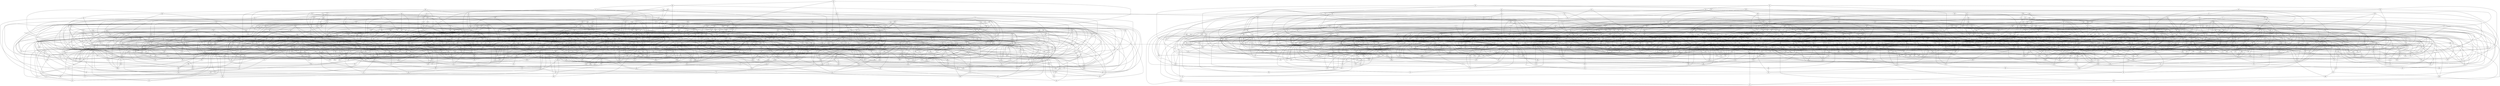 strict graph  {
bdq;
hfr;
lnm;
rfq;
jph;
lqj;
zrv;
vnm;
zkl;
bvx;
vcx;
vqt;
lzp;
ptj;
pqq;
vvq;
tkd;
xxt;
kqb;
xmj;
gdh;
lzf;
qmj;
vgn;
frn;
gsj;
ttz;
pns;
jfk;
pfp;
xbf;
dqp;
scc;
xzd;
kzb;
czs;
fft;
ggl;
jzl;
fvv;
rzx;
jqt;
mqn;
jtb;
xbl;
svf;
xpq;
zvv;
fpj;
fkv;
mgd;
kxn;
vzt;
dmx;
mpp;
fxf;
bss;
flr;
rnh;
sjv;
hlm;
vsf;
gnj;
mbz;
rdn;
crr;
dzr;
ljz;
pjh;
lhj;
jlj;
cgx;
vqb;
gdm;
vzs;
jdg;
dtb;
lkk;
hqf;
zqn;
pbb;
dtp;
cdp;
lfp;
pvv;
jzd;
tjz;
qnk;
hzp;
kxr;
kqz;
gpx;
vcr;
hld;
cns;
mhx;
vtd;
hrk;
rjf;
pmv;
fcb;
jpt;
nfg;
znb;
gsc;
fcv;
tnc;
snk;
rck;
smc;
lbj;
xlg;
rmr;
jhq;
tph;
pbk;
dbp;
kmz;
drr;
fgm;
sqq;
mzp;
vfl;
mpz;
lnv;
vpl;
dnk;
cph;
dmv;
rsl;
xhm;
dnh;
vhr;
djz;
tqx;
qtz;
dzx;
fzl;
bkn;
llf;
qcd;
zpt;
ddx;
rjq;
rct;
msb;
pxx;
psn;
spd;
vcn;
bjn;
zzh;
dlg;
sdm;
xhs;
mqg;
hbq;
pjn;
lhv;
ppx;
bqg;
hkk;
glj;
qzh;
ksm;
hjc;
csd;
tnn;
tlb;
ssq;
hfd;
xhc;
vjj;
xpb;
trh;
bsk;
vqf;
klq;
rlk;
rzn;
rnn;
vnq;
mzc;
nrz;
mlj;
qkp;
fzr;
qgh;
grd;
dbn;
xzz;
vtr;
qmp;
slt;
pvm;
zsz;
xgm;
ppz;
vhz;
ndf;
vph;
cbv;
vng;
vrl;
ncg;
kdt;
rbd;
xhd;
fqn;
xkz;
tfk;
jqs;
kxg;
dzj;
zgj;
xgd;
qqr;
pvz;
ssx;
qbs;
xqt;
xmg;
jdp;
hxh;
lzq;
zgr;
tpd;
qvc;
ckn;
dkl;
jhz;
qsz;
trr;
sjh;
qgg;
djt;
knp;
tlm;
lxh;
dgr;
mgp;
xgp;
dbl;
szm;
jvc;
zqz;
dxr;
pts;
chl;
qhz;
hgt;
kgv;
rjm;
vkl;
qgm;
rzm;
slb;
rxh;
jrn;
vzq;
grl;
grb;
qrx;
fkt;
bmf;
znz;
mqv;
zhq;
xrh;
clp;
fsz;
pdf;
kxl;
plc;
kkf;
tmk;
hrp;
xbk;
dkq;
fnt;
gvf;
bmt;
vgp;
hqx;
vqq;
crh;
sbm;
qvp;
lvt;
fdv;
mkb;
zgq;
qst;
dss;
bzv;
dcg;
qps;
thk;
hpk;
xdc;
qtf;
znk;
nsv;
gfh;
dmb;
pdc;
dqs;
pqb;
czn;
qmb;
tmq;
vgc;
zmg;
znh;
zrk;
fpf;
gkh;
zfz;
qcx;
xll;
jzr;
djr;
bxk;
vfs;
rmn;
qlv;
frr;
jvm;
xzp;
crl;
kxf;
lfl;
mvq;
xsc;
nln;
xts;
thh;
fbj;
ctq;
hkf;
sqg;
flk;
xzs;
jhf;
jll;
gnz;
dfd;
fxd;
dkj;
lpr;
nsz;
sqp;
zjf;
tnb;
cvm;
jtt;
bsp;
njk;
jbd;
mjm;
gfl;
qzq;
qzj;
trq;
qmt;
jfj;
vqr;
bjl;
slv;
bph;
cfj;
kpg;
vsx;
gkl;
cnn;
lfv;
msn;
znd;
csv;
hmg;
vbp;
jhn;
bcq;
hmd;
slq;
xfl;
sgb;
ktt;
jjg;
zhk;
ggn;
lvs;
ncr;
knd;
nkl;
tzg;
glt;
jlp;
bcn;
ltd;
snt;
qkf;
tkg;
hlx;
qqn;
klt;
tbd;
dfm;
smb;
bjb;
txm;
vfx;
kff;
hbz;
kkg;
brm;
ssl;
cml;
ggf;
lvm;
sdf;
gfp;
jdf;
szq;
tkz;
rtz;
jmj;
jcj;
qmv;
djv;
rgg;
zlc;
srq;
rfs;
ttm;
lhh;
mhg;
bps;
fhm;
hlh;
nfv;
jxh;
ggr;
lgz;
qlc;
nvd;
rvq;
nlb;
crq;
ptc;
fms;
kqr;
pph;
rgc;
vls;
kjl;
kgm;
pzf;
hqc;
sqt;
qck;
slr;
jmz;
hfx;
tcs;
gqr;
ljq;
zvs;
xzq;
kmv;
ttl;
qbj;
glm;
dzc;
vgg;
hdj;
kpf;
gkt;
pgf;
lcs;
qgn;
vdg;
zrt;
sxh;
fbc;
xdm;
gdd;
drj;
fnm;
xqf;
brj;
drz;
zdl;
mmj;
glr;
xjf;
tnt;
cnz;
nbt;
ffh;
jcm;
hpv;
cps;
bfh;
fls;
fbz;
ccn;
gql;
dhj;
dnv;
cbp;
lqt;
fjr;
phn;
pdd;
zpn;
kcq;
zkd;
ldh;
rdq;
fhc;
zvt;
mtk;
tjt;
lfs;
vxd;
jkd;
jnz;
jgl;
tfx;
qzr;
lgm;
vgr;
ccz;
mcg;
bbg;
hvh;
bsl;
gxd;
cvf;
skx;
lsl;
brr;
qdh;
vkn;
cfg;
zxx;
bbd;
gvv;
fpv;
fdd;
sbh;
nvr;
tcf;
zkf;
bct;
kbr;
tsc;
nkx;
zst;
ppr;
nrp;
hqb;
smf;
kjs;
jlm;
jtn;
xgc;
fzs;
npc;
hcp;
szc;
bfg;
xsj;
vkx;
qmd;
zdh;
xgv;
qnd;
rvf;
hbl;
jhs;
dtg;
kfz;
cfc;
vgk;
pqp;
zdm;
tcr;
hvl;
zxt;
ztp;
ltp;
hgm;
xjq;
hbb;
sbg;
vkc;
cxl;
mpm;
xhp;
lxp;
cxf;
jqj;
fhh;
qsj;
stm;
kks;
pxv;
mrv;
sqd;
hnc;
pdh;
mtc;
sxj;
mmg;
mjj;
ksd;
msm;
gpq;
lmd;
mjp;
ghz;
ksr;
dkc;
zdf;
vxp;
ksn;
lgg;
llp;
vhv;
qrd;
jqq;
kjp;
nxk;
rrn;
gxn;
vdl;
ktl;
bmd;
djb;
jkx;
hvb;
xjb;
bqm;
fbp;
dmf;
hnp;
rgj;
ncv;
kpn;
jrb;
dgm;
vvh;
mxp;
drt;
bgj;
vqg;
rrl;
jbm;
zzp;
rss;
ngf;
hmf;
pnv;
trf;
qgc;
nvc;
cvn;
gmx;
jfv;
dqv;
jhm;
gqk;
sks;
llz;
vqx;
rjp;
zvz;
lcg;
cng;
csj;
czm;
ztn;
xsb;
rhr;
pjg;
fqm;
kgg;
lnr;
dcf;
mtg;
rjj;
mbk;
tff;
mjs;
ksx;
nmn;
dhc;
jjr;
kkc;
rbn;
kfj;
rxz;
nqp;
csz;
fxn;
rqc;
bxl;
xvx;
jrt;
tfb;
gfg;
vrz;
mdx;
ksz;
xfb;
prn;
vqp;
ttg;
ddg;
jdl;
rrt;
qhh;
ztj;
dxm;
szb;
pzl;
bjg;
xkx;
gzx;
zzg;
rhz;
gks;
mfn;
dtd;
lmq;
cvk;
bbb;
jss;
plf;
bgp;
czg;
mmr;
hjg;
crn;
jzp;
tgg;
xth;
fcl;
jdm;
hjr;
gvm;
hln;
sxq;
qnf;
svp;
qfh;
klp;
dzp;
fvd;
dvj;
gdt;
lrj;
tcj;
nmk;
thc;
cmh;
qhf;
mpg;
xjs;
cjd;
sdt;
chh;
fvl;
gct;
mcv;
zcx;
jvf;
czh;
bnn;
thq;
czq;
hmh;
hkm;
sln;
hxb;
xsx;
mjr;
pzp;
tlf;
vpp;
jsh;
jhp;
pmp;
nvt;
mmp;
jlb;
fhf;
flx;
lfx;
dsd;
kzn;
kfd;
jjn;
rmd;
fdb;
npn;
mnl;
ttn;
gpl;
mxt;
ggc;
rxm;
xnc;
ptt;
vdd;
rbj;
dxb;
rhl;
pth;
vqm;
kds;
qgr;
dhl;
qjb;
kfm;
bfx;
hgh;
hnl;
jtg;
hst;
mqd;
dlr;
pgt;
txc;
pzn;
bsf;
rsd;
smn;
kbm;
hpg;
rzc;
xfq;
vqz;
mvf;
ggs;
nqz;
smt;
cmp;
bft;
qss;
nms;
xmk;
rkc;
qxb;
tvt;
bnb;
rpc;
fsl;
xvk;
hgb;
pmh;
qvt;
pqh;
ddj;
bqd;
gfv;
xbj;
rdj;
lqk;
fsr;
xcj;
jxf;
prv;
jlv;
hhq;
vsz;
vjb;
xfs;
zcs;
vsv;
vkq;
rql;
xfd;
qct;
tzf;
dmh;
pnc;
ckr;
pgg;
zbj;
lqv;
tvm;
mbs;
khz;
xdx;
jqp;
sjg;
nsm;
bnh;
zvj;
bbh;
rkr;
rnx;
cfs;
xxg;
nlg;
gcq;
zrf;
xvl;
lsp;
vxb;
pnr;
jcn;
xqg;
mdj;
kdx;
tmf;
sfb;
hvz;
hgq;
zbk;
xln;
dpp;
mgx;
dqc;
ckg;
vfj;
hdf;
dll;
pxp;
bmh;
jpv;
jbl;
zbq;
kgn;
hjt;
vtj;
svz;
ddk;
vqs;
bdk;
fpk;
xhh;
vsk;
vcq;
pdg;
mcf;
mlk;
mjl;
kdg;
drg;
vpq;
gbc;
crz;
pkg;
cth;
vmg;
zcr;
zgh;
hcv;
mdc;
nrs;
mkl;
mpl;
trp;
srt;
tbb;
jsp;
xvm;
tgm;
jvx;
tsq;
lrc;
mss;
jrf;
xps;
npl;
lkx;
jmr;
msp;
gmq;
sbq;
krp;
cdv;
xhf;
rmt;
mkm;
jbt;
khv;
xlt;
psx;
bcp;
hcf;
fsm;
pqr;
qpj;
kbc;
xrd;
flp;
jxk;
mrk;
rpt;
gbd;
khd;
bpt;
fvn;
cdr;
grf;
hds;
kbj;
hdv;
hrs;
flz;
dvf;
czj;
xxk;
vfh;
zdb;
bsm;
txq;
mjd;
znc;
lct;
psg;
fmx;
dpn;
ttf;
vzf;
bgn;
klc;
hff;
prm;
rvd;
sjx;
rjh;
bfs;
lvl;
spx;
qfk;
xgj;
tcb;
dmg;
ctl;
ptv;
rqp;
tnq;
mfs;
dxk;
bbm;
vcm;
fpd;
mhp;
dkt;
zxf;
mhr;
fxz;
ckz;
mzf;
mdq;
ldl;
sdr;
ghs;
lrh;
dsp;
mkg;
rdx;
cnk;
bqp;
tzc;
hhn;
rpk;
tld;
knr;
scm;
qtr;
ghb;
sjp;
kvc;
dhq;
vhp;
gfj;
tzd;
fvg;
kgk;
vnr;
hvn;
dfp;
bzk;
xvd;
rsz;
zjj;
lls;
rmx;
lnf;
tjk;
hpn;
rzh;
kbv;
tmt;
rdz;
bkr;
xtd;
fnv;
bng;
tmm;
gxt;
vht;
tvc;
mvg;
pcs;
mzb;
bns;
bjs;
xrp;
vrh;
txv;
lpv;
lbr;
gnm;
jgh;
pjd;
gzr;
sjk;
xmr;
hqs;
pcc;
qqs;
hvm;
dzm;
tss;
fzq;
zcl;
nsr;
qbv;
sct;
jfm;
rgz;
qnb;
tlt;
dxh;
nnk;
jsz;
mxb;
gck;
pvg;
tqp;
vkj;
hpd;
sbv;
qnn;
svb;
rzt;
nxt;
klx;
ttp;
xnv;
djs;
vsg;
qpr;
tgk;
zvh;
tsn;
clj;
qzp;
hvc;
fdk;
cqj;
zmn;
mvp;
nns;
crb;
zgc;
dnj;
sql;
qht;
dtj;
ttc;
dgz;
tpp;
brn;
mpv;
tvp;
sqh;
lft;
frm;
vhg;
jfz;
zqb;
qvs;
pdq;
ccc;
sbs;
jts;
btd;
nkh;
nzf;
ggk;
hlt;
qxc;
xrt;
cqh;
vnj;
dnt;
kdh;
hxk;
mzx;
ptd;
tsl;
ktd;
cxz;
crj;
pkc;
kqt;
tlg;
rrq;
qtn;
rtd;
qkk;
jcq;
jdn;
prt;
thr;
phc;
zqj;
nlk;
chj;
lpq;
rqv;
khj;
pkk;
tcx;
qxv;
snd;
qdc;
vmd;
ctg;
hhl;
tdp;
pzj;
vjq;
hgk;
jfh;
pqj;
kjj;
zkc;
fjs;
zgb;
pzs;
mgb;
mmt;
dzq;
fkn;
msq;
jls;
snb;
rfj;
dkm;
lkj;
nxb;
sfn;
bcr;
gnc;
xff;
fzp;
vvk;
lfb;
pkm;
mbg;
qlt;
kvn;
jlz;
cdd;
pmt;
vgt;
rlv;
bpp;
ndq;
ptr;
xgr;
xxn;
vzj;
dzs;
cpz;
csp;
hqz;
flc;
fdh;
ljn;
bxb;
htg;
hdp;
pzr;
ldn;
gpk;
tpn;
ljk;
hss;
ngm;
gsr;
hlb;
tgf;
ncb;
rnj;
vdv;
pfl;
llb;
slm;
fhr;
xxl;
qxn;
srx;
nql;
fld;
drc;
mcc;
fhp;
qcc;
bbc;
hcz;
lmx;
dhg;
mnq;
tpf;
prz;
jnq;
xfc;
mfm;
xqv;
rcx;
xfr;
pjf;
mds;
gnd;
crm;
bjc;
bgz;
dgq;
jtq;
rkl;
prx;
kqc;
qrv;
ffn;
qzd;
dqk;
kdp;
bmc;
shr;
ghc;
rhs;
svs;
dsv;
gnl;
tjb;
rjz;
nmz;
hpj;
rfx;
qlk;
brs;
ndg;
lkq;
mvn;
fgd;
hvp;
frd;
mnn;
dxv;
sgs;
vlk;
nfr;
jsk;
rbq;
jrx;
jmd;
xqb;
bbt;
xcp;
fgv;
zcg;
qrt;
xbn;
dmj;
ldj;
bnf;
fbl;
rvz;
xgk;
znm;
qzm;
tbc;
vrk;
tzm;
lmg;
rfc;
tkk;
fzk;
dln;
gvt;
nbv;
xvq;
lmc;
jbn;
xns;
skp;
jpq;
tdj;
kxq;
qcs;
bsq;
nph;
jxz;
cxg;
nqr;
bck;
xhz;
pqc;
npr;
qkt;
rvv;
ddl;
tgh;
vxg;
kcz;
jjm;
slk;
dtl;
dxt;
rlb;
rbv;
ssc;
vff;
gfq;
rdk;
dlq;
rcn;
mfk;
dvx;
gbn;
jxd;
lkb;
jgc;
zfh;
rtc;
ggp;
dhp;
cmv;
hcg;
shv;
xlm;
cjg;
kfr;
kdr;
pxs;
fdj;
pfc;
hgd;
fmg;
mmf;
gzn;
fbm;
zkt;
jkj;
srh;
pqk;
fcf;
qrp;
vvz;
pqz;
spj;
xrv;
ddb;
xgg;
pnf;
str;
dsx;
jtx;
kvm;
dfq;
bdq -- hfr  [capacity=1];
bdq -- lnm  [capacity=1];
bdq -- tmm  [capacity=1];
bdq -- sjx  [capacity=1];
hfr -- ncr  [capacity=1];
hfr -- vsz  [capacity=1];
hfr -- mqg  [capacity=1];
hfr -- gvv  [capacity=1];
lnm -- jgl  [capacity=1];
lnm -- kkg  [capacity=1];
lnm -- fkv  [capacity=1];
rfq -- jph  [capacity=1];
rfq -- lqj  [capacity=1];
rfq -- zrv  [capacity=1];
rfq -- mbg  [capacity=1];
rfq -- nbv  [capacity=1];
jph -- jcj  [capacity=1];
jph -- bjn  [capacity=1];
jph -- zcl  [capacity=1];
lqj -- bfh  [capacity=1];
lqj -- qcd  [capacity=1];
lqj -- cjg  [capacity=1];
zrv -- sbm  [capacity=1];
zrv -- czq  [capacity=1];
zrv -- thr  [capacity=1];
vnm -- zkl  [capacity=1];
vnm -- bvx  [capacity=1];
vnm -- vcx  [capacity=1];
vnm -- vqt  [capacity=1];
vnm -- lzp  [capacity=1];
zkl -- lqv  [capacity=1];
zkl -- rgz  [capacity=1];
zkl -- mgd  [capacity=1];
zkl -- sfn  [capacity=1];
bvx -- pbk  [capacity=1];
bvx -- hvb  [capacity=1];
bvx -- rmd  [capacity=1];
bvx -- qfk  [capacity=1];
vcx -- ncb  [capacity=1];
vcx -- pzj  [capacity=1];
vcx -- nqr  [capacity=1];
vqt -- rxz  [capacity=1];
vqt -- vdg  [capacity=1];
vqt -- gvf  [capacity=1];
lzp -- zxx  [capacity=1];
lzp -- dmx  [capacity=1];
lzp -- mvg  [capacity=1];
lzp -- fdb  [capacity=1];
ptj -- pqq  [capacity=1];
ptj -- mbk  [capacity=1];
ptj -- rfj  [capacity=1];
ptj -- rhs  [capacity=1];
pqq -- xzp  [capacity=1];
pqq -- clj  [capacity=1];
pqq -- vff  [capacity=1];
vvq -- tkd  [capacity=1];
vvq -- xxt  [capacity=1];
vvq -- dhc  [capacity=1];
vvq -- dln  [capacity=1];
tkd -- bkn  [capacity=1];
tkd -- crh  [capacity=1];
tkd -- dkq  [capacity=1];
xxt -- kmv  [capacity=1];
xxt -- fsl  [capacity=1];
xxt -- lvm  [capacity=1];
kqb -- xmj  [capacity=1];
kqb -- lqv  [capacity=1];
kqb -- rmd  [capacity=1];
kqb -- plc  [capacity=1];
xmj -- nkx  [capacity=1];
xmj -- pkk  [capacity=1];
xmj -- zvj  [capacity=1];
xmj -- msq  [capacity=1];
gdh -- lzf  [capacity=1];
gdh -- qmj  [capacity=1];
gdh -- vgn  [capacity=1];
gdh -- frn  [capacity=1];
gdh -- sdm  [capacity=1];
lzf -- vxd  [capacity=1];
lzf -- lrh  [capacity=1];
lzf -- zdh  [capacity=1];
qmj -- kdg  [capacity=1];
qmj -- qnn  [capacity=1];
qmj -- cxf  [capacity=1];
vgn -- ttm  [capacity=1];
vgn -- mqd  [capacity=1];
vgn -- tsc  [capacity=1];
frn -- pkc  [capacity=1];
frn -- tcx  [capacity=1];
frn -- xgg  [capacity=1];
gsj -- ttz  [capacity=1];
gsj -- pns  [capacity=1];
gsj -- glt  [capacity=1];
gsj -- fmg  [capacity=1];
ttz -- vqr  [capacity=1];
ttz -- flc  [capacity=1];
ttz -- dpp  [capacity=1];
pns -- vqx  [capacity=1];
pns -- dcf  [capacity=1];
pns -- ksn  [capacity=1];
pns -- dzr  [capacity=1];
pns -- dsx  [capacity=1];
jfk -- pfp  [capacity=1];
jfk -- xbf  [capacity=1];
jfk -- dqp  [capacity=1];
jfk -- jmj  [capacity=1];
pfp -- xdc  [capacity=1];
pfp -- sjx  [capacity=1];
pfp -- hbz  [capacity=1];
xbf -- rhl  [capacity=1];
xbf -- tgm  [capacity=1];
xbf -- mkg  [capacity=1];
dqp -- fzp  [capacity=1];
dqp -- djt  [capacity=1];
dqp -- zqj  [capacity=1];
dqp -- qpj  [capacity=1];
scc -- xzd  [capacity=1];
scc -- kzb  [capacity=1];
scc -- czs  [capacity=1];
scc -- sbq  [capacity=1];
xzd -- slv  [capacity=1];
xzd -- vsf  [capacity=1];
xzd -- msp  [capacity=1];
kzb -- rfc  [capacity=1];
kzb -- dxt  [capacity=1];
kzb -- cmv  [capacity=1];
czs -- vhr  [capacity=1];
czs -- xlt  [capacity=1];
czs -- ffn  [capacity=1];
fft -- ggl  [capacity=1];
fft -- jzl  [capacity=1];
fft -- fvv  [capacity=1];
fft -- mmp  [capacity=1];
ggl -- mhg  [capacity=1];
ggl -- dpn  [capacity=1];
ggl -- pdc  [capacity=1];
jzl -- cqh  [capacity=1];
jzl -- cdd  [capacity=1];
jzl -- smc  [capacity=1];
fvv -- msb  [capacity=1];
fvv -- llp  [capacity=1];
fvv -- hdv  [capacity=1];
rzx -- jqt  [capacity=1];
rzx -- kfz  [capacity=1];
rzx -- lsp  [capacity=1];
rzx -- jxk  [capacity=1];
jqt -- qhf  [capacity=1];
jqt -- qdc  [capacity=1];
jqt -- qzr  [capacity=1];
mqn -- jtb  [capacity=1];
mqn -- xbl  [capacity=1];
mqn -- vxd  [capacity=1];
mqn -- kfm  [capacity=1];
jtb -- nsz  [capacity=1];
jtb -- tcs  [capacity=1];
jtb -- jjm  [capacity=1];
xbl -- gfl  [capacity=1];
xbl -- hgb  [capacity=1];
xbl -- spj  [capacity=1];
svf -- xpq  [capacity=1];
svf -- zvv  [capacity=1];
svf -- fpj  [capacity=1];
svf -- fkv  [capacity=1];
svf -- kfz  [capacity=1];
svf -- hkk  [capacity=1];
xpq -- plf  [capacity=1];
xpq -- vbp  [capacity=1];
xpq -- tpn  [capacity=1];
xpq -- bjc  [capacity=1];
zvv -- qmv  [capacity=1];
zvv -- rqv  [capacity=1];
zvv -- zvj  [capacity=1];
zvv -- qnn  [capacity=1];
fpj -- vkc  [capacity=1];
fpj -- rjh  [capacity=1];
fpj -- kxq  [capacity=1];
fkv -- zkd  [capacity=1];
fkv -- kxq  [capacity=1];
mgd -- kxn  [capacity=1];
mgd -- sct  [capacity=1];
mgd -- sql  [capacity=1];
mgd -- tpf  [capacity=1];
mgd -- rbv  [capacity=1];
kxn -- sqq  [capacity=1];
kxn -- dmf  [capacity=1];
kxn -- dkc  [capacity=1];
vzt -- dmx  [capacity=1];
vzt -- mpp  [capacity=1];
vzt -- fxf  [capacity=1];
vzt -- bss  [capacity=1];
vzt -- flr  [capacity=1];
vzt -- xqv  [capacity=1];
dmx -- czg  [capacity=1];
dmx -- sjh  [capacity=1];
mpp -- kff  [capacity=1];
mpp -- qfh  [capacity=1];
mpp -- bss  [capacity=1];
mpp -- xjs  [capacity=1];
mpp -- kdh  [capacity=1];
mpp -- jrx  [capacity=1];
mpp -- jbn  [capacity=1];
fxf -- hxh  [capacity=1];
fxf -- lzq  [capacity=1];
fxf -- ghz  [capacity=1];
bss -- dkl  [capacity=1];
bss -- gpq  [capacity=1];
flr -- cxf  [capacity=1];
flr -- zcs  [capacity=1];
flr -- bjs  [capacity=1];
flr -- bpt  [capacity=1];
rnh -- sjv  [capacity=1];
rnh -- hlm  [capacity=1];
rnh -- vsf  [capacity=1];
rnh -- gnj  [capacity=1];
rnh -- mbz  [capacity=1];
rnh -- qbj  [capacity=1];
sjv -- xts  [capacity=1];
sjv -- fhf  [capacity=1];
sjv -- nlk  [capacity=1];
hlm -- kmv  [capacity=1];
hlm -- xrt  [capacity=1];
hlm -- dxt  [capacity=1];
vsf -- hjc  [capacity=1];
vsf -- dcf  [capacity=1];
vsf -- fdv  [capacity=1];
gnj -- zbk  [capacity=1];
gnj -- fnm  [capacity=1];
gnj -- bnn  [capacity=1];
mbz -- hqc  [capacity=1];
mbz -- jdm  [capacity=1];
mbz -- nlk  [capacity=1];
mbz -- pqb  [capacity=1];
mbz -- dln  [capacity=1];
rdn -- crr  [capacity=1];
rdn -- dzr  [capacity=1];
rdn -- ljz  [capacity=1];
rdn -- pnv  [capacity=1];
crr -- klt  [capacity=1];
crr -- brm  [capacity=1];
crr -- fld  [capacity=1];
dzr -- xsb  [capacity=1];
dzr -- zgb  [capacity=1];
dzr -- dnt  [capacity=1];
dzr -- fbz  [capacity=1];
ljz -- fhp  [capacity=1];
ljz -- bcp  [capacity=1];
ljz -- lnv  [capacity=1];
ljz -- mgb  [capacity=1];
ljz -- xpb  [capacity=1];
ljz -- jxz  [capacity=1];
pjh -- lhj  [capacity=1];
pjh -- jlj  [capacity=1];
pjh -- tqx  [capacity=1];
pjh -- xdc  [capacity=1];
lhj -- rkr  [capacity=1];
lhj -- jdn  [capacity=1];
lhj -- tgm  [capacity=1];
lhj -- sqg  [capacity=1];
jlj -- tlf  [capacity=1];
jlj -- dxk  [capacity=1];
jlj -- xvm  [capacity=1];
jlj -- jmd  [capacity=1];
cgx -- vqb  [capacity=1];
cgx -- gdm  [capacity=1];
cgx -- vzs  [capacity=1];
cgx -- jdg  [capacity=1];
vqb -- vzs  [capacity=1];
vqb -- hds  [capacity=1];
vqb -- psg  [capacity=1];
gdm -- drj  [capacity=1];
gdm -- vcn  [capacity=1];
gdm -- qrt  [capacity=1];
vzs -- kxf  [capacity=1];
vzs -- nns  [capacity=1];
jdg -- ndf  [capacity=1];
jdg -- txm  [capacity=1];
jdg -- vfx  [capacity=1];
dtb -- lkk  [capacity=1];
dtb -- hqf  [capacity=1];
dtb -- zqn  [capacity=1];
dtb -- xbj  [capacity=1];
lkk -- djz  [capacity=1];
lkk -- prn  [capacity=1];
lkk -- jgc  [capacity=1];
hqf -- kkf  [capacity=1];
hqf -- lpq  [capacity=1];
hqf -- gbn  [capacity=1];
zqn -- vjj  [capacity=1];
zqn -- fdv  [capacity=1];
zqn -- pfc  [capacity=1];
pbb -- dtp  [capacity=1];
pbb -- cdp  [capacity=1];
pbb -- lfp  [capacity=1];
pbb -- npl  [capacity=1];
pbb -- jsk  [capacity=1];
dtp -- vfl  [capacity=1];
dtp -- hlh  [capacity=1];
dtp -- nmk  [capacity=1];
dtp -- jcn  [capacity=1];
cdp -- gxn  [capacity=1];
cdp -- shv  [capacity=1];
cdp -- dxv  [capacity=1];
lfp -- srq  [capacity=1];
lfp -- rfs  [capacity=1];
lfp -- xcj  [capacity=1];
pvv -- jzd  [capacity=1];
pvv -- tjz  [capacity=1];
pvv -- ndq  [capacity=1];
pvv -- chl  [capacity=1];
jzd -- qss  [capacity=1];
jzd -- bnh  [capacity=1];
jzd -- brj  [capacity=1];
tjz -- vph  [capacity=1];
tjz -- jlb  [capacity=1];
tjz -- pts  [capacity=1];
tjz -- tgf  [capacity=1];
qnk -- hzp  [capacity=1];
qnk -- gmx  [capacity=1];
qnk -- mzf  [capacity=1];
qnk -- kdr  [capacity=1];
hzp -- jhp  [capacity=1];
hzp -- rdj  [capacity=1];
hzp -- zcl  [capacity=1];
kxr -- kqz  [capacity=1];
kxr -- gpx  [capacity=1];
kxr -- hlb  [capacity=1];
kxr -- fcv  [capacity=1];
kqz -- ssq  [capacity=1];
kqz -- xmr  [capacity=1];
kqz -- vqq  [capacity=1];
gpx -- rjf  [capacity=1];
gpx -- hqc  [capacity=1];
gpx -- ksm  [capacity=1];
gpx -- pzl  [capacity=1];
vcr -- hld  [capacity=1];
vcr -- cns  [capacity=1];
vcr -- mhx  [capacity=1];
vcr -- vtd  [capacity=1];
vcr -- qzh  [capacity=1];
hld -- xhp  [capacity=1];
hld -- tzf  [capacity=1];
hld -- zdh  [capacity=1];
cns -- qgg  [capacity=1];
cns -- jfz  [capacity=1];
cns -- dvx  [capacity=1];
mhx -- tcs  [capacity=1];
mhx -- lsp  [capacity=1];
mhx -- sgb  [capacity=1];
vtd -- tcr  [capacity=1];
vtd -- rqv  [capacity=1];
vtd -- lkj  [capacity=1];
hrk -- rjf  [capacity=1];
hrk -- pmv  [capacity=1];
hrk -- fcb  [capacity=1];
hrk -- bjg  [capacity=1];
rjf -- rql  [capacity=1];
rjf -- rdk  [capacity=1];
pmv -- pqj  [capacity=1];
pmv -- ngf  [capacity=1];
pmv -- zpt  [capacity=1];
fcb -- pxx  [capacity=1];
fcb -- lcs  [capacity=1];
fcb -- prv  [capacity=1];
jpt -- nfg  [capacity=1];
jpt -- kpg  [capacity=1];
jpt -- klp  [capacity=1];
jpt -- dqk  [capacity=1];
nfg -- tcf  [capacity=1];
nfg -- vqs  [capacity=1];
nfg -- msq  [capacity=1];
znb -- gsc  [capacity=1];
znb -- fcv  [capacity=1];
znb -- gvt  [capacity=1];
znb -- bsq  [capacity=1];
gsc -- hqc  [capacity=1];
gsc -- vhv  [capacity=1];
gsc -- rfs  [capacity=1];
gsc -- xhh  [capacity=1];
fcv -- jnz  [capacity=1];
fcv -- gbc  [capacity=1];
tnc -- snk  [capacity=1];
tnc -- rck  [capacity=1];
tnc -- smc  [capacity=1];
tnc -- lbj  [capacity=1];
tnc -- xlg  [capacity=1];
snk -- rgc  [capacity=1];
snk -- cnk  [capacity=1];
snk -- tnq  [capacity=1];
rck -- mtk  [capacity=1];
rck -- zdl  [capacity=1];
rck -- zzh  [capacity=1];
rck -- xvd  [capacity=1];
rck -- ccc  [capacity=1];
smc -- ljn  [capacity=1];
smc -- qcc  [capacity=1];
lbj -- thc  [capacity=1];
lbj -- grf  [capacity=1];
lbj -- qgc  [capacity=1];
lbj -- bsq  [capacity=1];
xlg -- sdf  [capacity=1];
xlg -- lct  [capacity=1];
xlg -- zgb  [capacity=1];
xlg -- gdt  [capacity=1];
rmr -- jhq  [capacity=1];
rmr -- tph  [capacity=1];
rmr -- pbk  [capacity=1];
rmr -- dbp  [capacity=1];
rmr -- kmz  [capacity=1];
jhq -- rsl  [capacity=1];
jhq -- xhm  [capacity=1];
jhq -- dnh  [capacity=1];
jhq -- zkt  [capacity=1];
tph -- vnr  [capacity=1];
tph -- szc  [capacity=1];
tph -- cxg  [capacity=1];
tph -- pqk  [capacity=1];
pbk -- hhq  [capacity=1];
pbk -- vsz  [capacity=1];
dbp -- mzp  [capacity=1];
dbp -- hqs  [capacity=1];
dbp -- gpk  [capacity=1];
kmz -- gfl  [capacity=1];
kmz -- hgb  [capacity=1];
kmz -- rmt  [capacity=1];
drr -- fgm  [capacity=1];
drr -- sqq  [capacity=1];
drr -- xhs  [capacity=1];
drr -- bgz  [capacity=1];
fgm -- lhv  [capacity=1];
fgm -- vsz  [capacity=1];
fgm -- cqj  [capacity=1];
sqq -- xgd  [capacity=1];
sqq -- qqr  [capacity=1];
mzp -- tqx  [capacity=1];
mzp -- vgr  [capacity=1];
mzp -- znz  [capacity=1];
vfl -- mpz  [capacity=1];
vfl -- lnv  [capacity=1];
vfl -- vpl  [capacity=1];
vfl -- dnk  [capacity=1];
vfl -- hpj  [capacity=1];
mpz -- phn  [capacity=1];
mpz -- vls  [capacity=1];
mpz -- rlv  [capacity=1];
lnv -- dpp  [capacity=1];
lnv -- cxz  [capacity=1];
vpl -- bkn  [capacity=1];
vpl -- xqf  [capacity=1];
vpl -- kqr  [capacity=1];
vpl -- ggk  [capacity=1];
vpl -- nqp  [capacity=1];
dnk -- jss  [capacity=1];
dnk -- vcn  [capacity=1];
dnk -- mkb  [capacity=1];
dnk -- kdr  [capacity=1];
cph -- dmv  [capacity=1];
cph -- tfx  [capacity=1];
cph -- mjp  [capacity=1];
cph -- spx  [capacity=1];
cph -- jfm  [capacity=1];
cph -- mnq  [capacity=1];
dmv -- tpf  [capacity=1];
dmv -- xxn  [capacity=1];
dmv -- ckn  [capacity=1];
rsl -- csd  [capacity=1];
rsl -- csz  [capacity=1];
rsl -- zpn  [capacity=1];
rsl -- spx  [capacity=1];
rsl -- qrx  [capacity=1];
rsl -- fgv  [capacity=1];
xhm -- kbr  [capacity=1];
xhm -- knd  [capacity=1];
xhm -- sbg  [capacity=1];
xhm -- xrd  [capacity=1];
dnh -- ggr  [capacity=1];
dnh -- tzg  [capacity=1];
dnh -- qvt  [capacity=1];
dnh -- ptv  [capacity=1];
dnh -- cth  [capacity=1];
vhr -- djz  [capacity=1];
vhr -- qzq  [capacity=1];
vhr -- dzc  [capacity=1];
vhr -- hpd  [capacity=1];
djz -- gdt  [capacity=1];
djz -- xqg  [capacity=1];
tqx -- qtz  [capacity=1];
tqx -- hbq  [capacity=1];
qtz -- hdf  [capacity=1];
qtz -- dll  [capacity=1];
qtz -- ccz  [capacity=1];
qtz -- fdb  [capacity=1];
dzx -- fzl  [capacity=1];
dzx -- mss  [capacity=1];
dzx -- qvs  [capacity=1];
dzx -- mpl  [capacity=1];
fzl -- fzr  [capacity=1];
fzl -- xhf  [capacity=1];
fzl -- gnz  [capacity=1];
bkn -- llf  [capacity=1];
bkn -- dkt  [capacity=1];
llf -- xnc  [capacity=1];
llf -- fvg  [capacity=1];
llf -- jbt  [capacity=1];
qcd -- zpt  [capacity=1];
qcd -- vqg  [capacity=1];
qcd -- gzn  [capacity=1];
zpt -- ssl  [capacity=1];
zpt -- pdg  [capacity=1];
zpt -- rkl  [capacity=1];
zpt -- qzp  [capacity=1];
ddx -- rjq  [capacity=1];
ddx -- rct  [capacity=1];
ddx -- cdr  [capacity=1];
ddx -- zcl  [capacity=1];
rjq -- glt  [capacity=1];
rjq -- hlh  [capacity=1];
rjq -- drg  [capacity=1];
rct -- mkl  [capacity=1];
rct -- xhf  [capacity=1];
rct -- hjt  [capacity=1];
msb -- pxx  [capacity=1];
msb -- qqs  [capacity=1];
msb -- jbm  [capacity=1];
pxx -- zvs  [capacity=1];
pxx -- mmf  [capacity=1];
psn -- spd  [capacity=1];
psn -- vcn  [capacity=1];
psn -- bjn  [capacity=1];
psn -- zzh  [capacity=1];
psn -- dlg  [capacity=1];
spd -- jfj  [capacity=1];
spd -- ndf  [capacity=1];
spd -- cvk  [capacity=1];
vcn -- qrv  [capacity=1];
bjn -- bqp  [capacity=1];
bjn -- pzr  [capacity=1];
zzh -- qcx  [capacity=1];
zzh -- gnm  [capacity=1];
dlg -- slr  [capacity=1];
dlg -- dpn  [capacity=1];
dlg -- rdj  [capacity=1];
sdm -- xhs  [capacity=1];
sdm -- mqg  [capacity=1];
sdm -- hbq  [capacity=1];
sdm -- pjn  [capacity=1];
sdm -- lhv  [capacity=1];
xhs -- dsp  [capacity=1];
xhs -- jvc  [capacity=1];
xhs -- zgh  [capacity=1];
mqg -- vfh  [capacity=1];
mqg -- qlk  [capacity=1];
mqg -- hqz  [capacity=1];
hbq -- grl  [capacity=1];
hbq -- zdf  [capacity=1];
hbq -- pxs  [capacity=1];
pjn -- mjl  [capacity=1];
pjn -- dkm  [capacity=1];
pjn -- ctq  [capacity=1];
lhv -- fkt  [capacity=1];
lhv -- kzn  [capacity=1];
ppx -- bqg  [capacity=1];
ppx -- hkk  [capacity=1];
ppx -- glj  [capacity=1];
ppx -- qzh  [capacity=1];
bqg -- ghz  [capacity=1];
bqg -- mvg  [capacity=1];
bqg -- sbh  [capacity=1];
hkk -- rpt  [capacity=1];
hkk -- bnf  [capacity=1];
glj -- zgr  [capacity=1];
glj -- ckg  [capacity=1];
glj -- lxp  [capacity=1];
glj -- xgr  [capacity=1];
qzh -- mzc  [capacity=1];
qzh -- vdd  [capacity=1];
qzh -- rbj  [capacity=1];
ksm -- hjc  [capacity=1];
ksm -- djb  [capacity=1];
ksm -- cxz  [capacity=1];
hjc -- vxp  [capacity=1];
hjc -- hnp  [capacity=1];
hjc -- dvf  [capacity=1];
hjc -- lcs  [capacity=1];
csd -- tnn  [capacity=1];
csd -- tlb  [capacity=1];
csd -- jtq  [capacity=1];
tnn -- pjg  [capacity=1];
tnn -- rzn  [capacity=1];
tnn -- ttc  [capacity=1];
tlb -- hxb  [capacity=1];
tlb -- hkf  [capacity=1];
tlb -- rdx  [capacity=1];
ssq -- klt  [capacity=1];
ssq -- hqx  [capacity=1];
ssq -- bck  [capacity=1];
hfd -- xhc  [capacity=1];
hfd -- vjj  [capacity=1];
hfd -- xpb  [capacity=1];
hfd -- trh  [capacity=1];
hfd -- glt  [capacity=1];
xhc -- bzk  [capacity=1];
xhc -- pmp  [capacity=1];
xhc -- rss  [capacity=1];
vjj -- ttf  [capacity=1];
vjj -- bnn  [capacity=1];
vjj -- fpk  [capacity=1];
vjj -- lmg  [capacity=1];
xpb -- vnj  [capacity=1];
xpb -- pzp  [capacity=1];
xpb -- kbj  [capacity=1];
trh -- czh  [capacity=1];
trh -- ndq  [capacity=1];
trh -- dzm  [capacity=1];
bsk -- vqf  [capacity=1];
bsk -- klq  [capacity=1];
bsk -- rlk  [capacity=1];
bsk -- rzn  [capacity=1];
bsk -- rnn  [capacity=1];
vqf -- mqv  [capacity=1];
vqf -- cfj  [capacity=1];
vqf -- hhq  [capacity=1];
klq -- vvh  [capacity=1];
klq -- gpk  [capacity=1];
klq -- rbv  [capacity=1];
rlk -- jbl  [capacity=1];
rlk -- tnb  [capacity=1];
rlk -- nkl  [capacity=1];
rlk -- rpk  [capacity=1];
rzn -- rnn  [capacity=1];
rzn -- dhl  [capacity=1];
rnn -- fdd  [capacity=1];
rnn -- vhp  [capacity=1];
vnq -- mzc  [capacity=1];
vnq -- nrz  [capacity=1];
vnq -- hnc  [capacity=1];
vnq -- hcv  [capacity=1];
mzc -- qsj  [capacity=1];
mzc -- qcs  [capacity=1];
nrz -- fxd  [capacity=1];
nrz -- ctl  [capacity=1];
nrz -- xgc  [capacity=1];
nrz -- npr  [capacity=1];
mlj -- qkp  [capacity=1];
mlj -- xll  [capacity=1];
mlj -- kgk  [capacity=1];
mlj -- snt  [capacity=1];
qkp -- hpk  [capacity=1];
qkp -- czq  [capacity=1];
qkp -- ggc  [capacity=1];
qkp -- rjm  [capacity=1];
fzr -- qgh  [capacity=1];
fzr -- grd  [capacity=1];
fzr -- dbn  [capacity=1];
fzr -- rhz  [capacity=1];
qgh -- ddj  [capacity=1];
qgh -- jlb  [capacity=1];
qgh -- zrk  [capacity=1];
qgh -- bsq  [capacity=1];
grd -- jfj  [capacity=1];
grd -- dxt  [capacity=1];
grd -- jdm  [capacity=1];
dbn -- vgc  [capacity=1];
dbn -- hnl  [capacity=1];
dbn -- xnc  [capacity=1];
dbn -- msp  [capacity=1];
xzz -- vtr  [capacity=1];
xzz -- zmg  [capacity=1];
xzz -- glm  [capacity=1];
xzz -- zvs  [capacity=1];
xzz -- rdk  [capacity=1];
vtr -- pmt  [capacity=1];
vtr -- pfc  [capacity=1];
vtr -- gdd  [capacity=1];
qmp -- slt  [capacity=1];
qmp -- pvm  [capacity=1];
qmp -- zsz  [capacity=1];
qmp -- xzq  [capacity=1];
slt -- mzf  [capacity=1];
slt -- lnf  [capacity=1];
slt -- hxk  [capacity=1];
slt -- nmz  [capacity=1];
pvm -- nms  [capacity=1];
pvm -- mrv  [capacity=1];
pvm -- qtr  [capacity=1];
pvm -- jjr  [capacity=1];
pvm -- bpp  [capacity=1];
zsz -- fpk  [capacity=1];
zsz -- xhh  [capacity=1];
zsz -- vsk  [capacity=1];
xgm -- ppz  [capacity=1];
xgm -- trr  [capacity=1];
xgm -- vkx  [capacity=1];
xgm -- rcn  [capacity=1];
xgm -- gpq  [capacity=1];
ppz -- krp  [capacity=1];
ppz -- hmd  [capacity=1];
ppz -- zxt  [capacity=1];
vhz -- ndf  [capacity=1];
vhz -- cpz  [capacity=1];
vhz -- xhz  [capacity=1];
vhz -- str  [capacity=1];
ndf -- mzf  [capacity=1];
ndf -- lcg  [capacity=1];
vph -- pvz  [capacity=1];
vph -- jzp  [capacity=1];
vph -- htg  [capacity=1];
cbv -- vng  [capacity=1];
cbv -- vrl  [capacity=1];
cbv -- ncg  [capacity=1];
cbv -- kdt  [capacity=1];
vng -- dxk  [capacity=1];
vng -- bqm  [capacity=1];
vng -- cxf  [capacity=1];
vng -- szm  [capacity=1];
vng -- gpk  [capacity=1];
vrl -- xgp  [capacity=1];
vrl -- fbp  [capacity=1];
vrl -- pcs  [capacity=1];
vrl -- dsp  [capacity=1];
vrl -- znc  [capacity=1];
ncg -- bbg  [capacity=1];
ncg -- gqk  [capacity=1];
ncg -- qlk  [capacity=1];
ncg -- gzx  [capacity=1];
kdt -- sxj  [capacity=1];
kdt -- rhl  [capacity=1];
kdt -- zdh  [capacity=1];
rbd -- xhd  [capacity=1];
rbd -- fqn  [capacity=1];
rbd -- xkz  [capacity=1];
rbd -- tfk  [capacity=1];
xhd -- qhz  [capacity=1];
xhd -- vgp  [capacity=1];
xhd -- frm  [capacity=1];
fqn -- hjt  [capacity=1];
fqn -- zhq  [capacity=1];
fqn -- xcj  [capacity=1];
xkz -- txc  [capacity=1];
xkz -- djb  [capacity=1];
xkz -- khj  [capacity=1];
tfk -- rrq  [capacity=1];
tfk -- vsg  [capacity=1];
tfk -- drg  [capacity=1];
jqs -- kxg  [capacity=1];
jqs -- hgt  [capacity=1];
jqs -- mfn  [capacity=1];
jqs -- zbj  [capacity=1];
kxg -- brm  [capacity=1];
kxg -- kjj  [capacity=1];
kxg -- cnk  [capacity=1];
kxg -- rkl  [capacity=1];
kxg -- mnn  [capacity=1];
dzj -- zgj  [capacity=1];
dzj -- jdl  [capacity=1];
dzj -- kdx  [capacity=1];
dzj -- bpp  [capacity=1];
zgj -- ztp  [capacity=1];
zgj -- ttn  [capacity=1];
zgj -- ptt  [capacity=1];
zgj -- hpj  [capacity=1];
zgj -- khj  [capacity=1];
xgd -- jdn  [capacity=1];
xgd -- fxn  [capacity=1];
xgd -- mjp  [capacity=1];
xgd -- qxv  [capacity=1];
qqr -- ctq  [capacity=1];
qqr -- sqp  [capacity=1];
qqr -- xqt  [capacity=1];
qqr -- rpk  [capacity=1];
qqr -- vvz  [capacity=1];
pvz -- ssx  [capacity=1];
pvz -- xjq  [capacity=1];
pvz -- bns  [capacity=1];
ssx -- sjk  [capacity=1];
ssx -- bbm  [capacity=1];
ssx -- qkk  [capacity=1];
ssx -- jpq  [capacity=1];
qbs -- xqt  [capacity=1];
qbs -- xmg  [capacity=1];
qbs -- jdp  [capacity=1];
qbs -- qxn  [capacity=1];
qbs -- ldj  [capacity=1];
qbs -- knd  [capacity=1];
xqt -- jls  [capacity=1];
xqt -- lmx  [capacity=1];
xmg -- kks  [capacity=1];
xmg -- mmg  [capacity=1];
xmg -- csv  [capacity=1];
xmg -- npc  [capacity=1];
xmg -- fjs  [capacity=1];
jdp -- bzv  [capacity=1];
jdp -- kpg  [capacity=1];
jdp -- rkr  [capacity=1];
jdp -- vkn  [capacity=1];
jdp -- vtj  [capacity=1];
hxh -- zgq  [capacity=1];
hxh -- rmt  [capacity=1];
hxh -- jkj  [capacity=1];
lzq -- hdj  [capacity=1];
lzq -- lfx  [capacity=1];
lzq -- bbt  [capacity=1];
lzq -- dtl  [capacity=1];
zgr -- tpd  [capacity=1];
zgr -- qvc  [capacity=1];
zgr -- ckn  [capacity=1];
tpd -- kdg  [capacity=1];
tpd -- rtz  [capacity=1];
tpd -- mzb  [capacity=1];
tpd -- dgq  [capacity=1];
qvc -- ccz  [capacity=1];
qvc -- hpg  [capacity=1];
qvc -- tcx  [capacity=1];
ckn -- jfv  [capacity=1];
ckn -- tcs  [capacity=1];
ckn -- hgh  [capacity=1];
dkl -- jhz  [capacity=1];
dkl -- qsz  [capacity=1];
dkl -- mvg  [capacity=1];
jhz -- jtq  [capacity=1];
jhz -- jpq  [capacity=1];
jhz -- cmp  [capacity=1];
jhz -- jsh  [capacity=1];
qsz -- rrt  [capacity=1];
qsz -- hqs  [capacity=1];
qsz -- xfq  [capacity=1];
qsz -- cmp  [capacity=1];
trr -- sjh  [capacity=1];
trr -- qgg  [capacity=1];
trr -- djt  [capacity=1];
sjh -- kff  [capacity=1];
sjh -- kqc  [capacity=1];
qgg -- znz  [capacity=1];
qgg -- sgb  [capacity=1];
qgg -- xgg  [capacity=1];
djt -- bxk  [capacity=1];
djt -- csv  [capacity=1];
djt -- fgv  [capacity=1];
knp -- tlm  [capacity=1];
knp -- lxh  [capacity=1];
knp -- prn  [capacity=1];
knp -- kgn  [capacity=1];
tlm -- rfj  [capacity=1];
tlm -- mjm  [capacity=1];
tlm -- crl  [capacity=1];
lxh -- njk  [capacity=1];
lxh -- jtg  [capacity=1];
lxh -- fsr  [capacity=1];
lxh -- dtj  [capacity=1];
lxh -- tgh  [capacity=1];
dgr -- mgp  [capacity=1];
dgr -- spx  [capacity=1];
dgr -- ptv  [capacity=1];
dgr -- jmd  [capacity=1];
mgp -- fsz  [capacity=1];
mgp -- vkc  [capacity=1];
mgp -- jgh  [capacity=1];
mgp -- xgv  [capacity=1];
xgp -- dbl  [capacity=1];
xgp -- szm  [capacity=1];
xgp -- jvc  [capacity=1];
dbl -- bqm  [capacity=1];
dbl -- lpv  [capacity=1];
dbl -- hqz  [capacity=1];
szm -- mjl  [capacity=1];
szm -- xlm  [capacity=1];
jvc -- trq  [capacity=1];
jvc -- lsp  [capacity=1];
jvc -- skx  [capacity=1];
zqz -- dxr  [capacity=1];
zqz -- pts  [capacity=1];
zqz -- chl  [capacity=1];
zqz -- pph  [capacity=1];
dxr -- cnk  [capacity=1];
dxr -- bsq  [capacity=1];
dxr -- dfq  [capacity=1];
pts -- cml  [capacity=1];
pts -- pzn  [capacity=1];
pts -- nsm  [capacity=1];
pts -- ktl  [capacity=1];
pts -- jrt  [capacity=1];
pts -- shv  [capacity=1];
chl -- mjm  [capacity=1];
chl -- xqg  [capacity=1];
qhz -- hgt  [capacity=1];
qhz -- kgv  [capacity=1];
qhz -- rjm  [capacity=1];
qhz -- tdj  [capacity=1];
hgt -- pdc  [capacity=1];
hgt -- pvg  [capacity=1];
hgt -- jjg  [capacity=1];
kgv -- lnf  [capacity=1];
kgv -- fbc  [capacity=1];
kgv -- cmv  [capacity=1];
rjm -- kjs  [capacity=1];
rjm -- rxh  [capacity=1];
rjm -- pzf  [capacity=1];
rjm -- tdj  [capacity=1];
rjm -- jcj  [capacity=1];
vkl -- qgm  [capacity=1];
vkl -- rzm  [capacity=1];
vkl -- slb  [capacity=1];
vkl -- rxh  [capacity=1];
qgm -- hnp  [capacity=1];
qgm -- jnq  [capacity=1];
qgm -- lmg  [capacity=1];
rzm -- bfs  [capacity=1];
rzm -- zgc  [capacity=1];
rzm -- tqp  [capacity=1];
slb -- mmt  [capacity=1];
slb -- qrt  [capacity=1];
slb -- jcn  [capacity=1];
rxh -- hnl  [capacity=1];
rxh -- xmk  [capacity=1];
rxh -- clj  [capacity=1];
rxh -- crm  [capacity=1];
jrn -- vzq  [capacity=1];
jrn -- hfx  [capacity=1];
jrn -- kfz  [capacity=1];
jrn -- knd  [capacity=1];
vzq -- dgz  [capacity=1];
vzq -- fsm  [capacity=1];
vzq -- qrp  [capacity=1];
grl -- grb  [capacity=1];
grl -- qrx  [capacity=1];
grl -- fkt  [capacity=1];
grb -- dss  [capacity=1];
grb -- tmt  [capacity=1];
grb -- xfq  [capacity=1];
grb -- llz  [capacity=1];
grb -- dqv  [capacity=1];
qrx -- ghb  [capacity=1];
qrx -- jfm  [capacity=1];
fkt -- ctl  [capacity=1];
fkt -- hmd  [capacity=1];
bmf -- znz  [capacity=1];
bmf -- mqv  [capacity=1];
bmf -- lrc  [capacity=1];
bmf -- cxg  [capacity=1];
znz -- qzd  [capacity=1];
znz -- vdd  [capacity=1];
znz -- qxc  [capacity=1];
znz -- pxs  [capacity=1];
znz -- prz  [capacity=1];
mqv -- hfx  [capacity=1];
mqv -- vsv  [capacity=1];
zhq -- xrh  [capacity=1];
zhq -- clp  [capacity=1];
zhq -- vxg  [capacity=1];
xrh -- lcs  [capacity=1];
xrh -- tgk  [capacity=1];
xrh -- brs  [capacity=1];
xrh -- nmz  [capacity=1];
clp -- tjt  [capacity=1];
clp -- xvk  [capacity=1];
clp -- cdd  [capacity=1];
clp -- lft  [capacity=1];
clp -- tlg  [capacity=1];
fsz -- mjp  [capacity=1];
fsz -- sbs  [capacity=1];
fsz -- pxs  [capacity=1];
pdf -- kxl  [capacity=1];
pdf -- plc  [capacity=1];
pdf -- bmh  [capacity=1];
pdf -- jsz  [capacity=1];
kxl -- bzv  [capacity=1];
kxl -- gcq  [capacity=1];
kxl -- bbg  [capacity=1];
plc -- xjq  [capacity=1];
plc -- vdd  [capacity=1];
plc -- tvp  [capacity=1];
kkf -- tmk  [capacity=1];
kkf -- hrp  [capacity=1];
kkf -- xbk  [capacity=1];
kkf -- dkq  [capacity=1];
tmk -- xqf  [capacity=1];
tmk -- fzq  [capacity=1];
tmk -- xsb  [capacity=1];
tmk -- nxk  [capacity=1];
hrp -- fhm  [capacity=1];
hrp -- bsl  [capacity=1];
hrp -- jcj  [capacity=1];
xbk -- xtd  [capacity=1];
xbk -- lft  [capacity=1];
xbk -- ndg  [capacity=1];
dkq -- ccn  [capacity=1];
dkq -- ddg  [capacity=1];
fnt -- gvf  [capacity=1];
fnt -- xgj  [capacity=1];
fnt -- mcc  [capacity=1];
fnt -- vhp  [capacity=1];
fnt -- xgr  [capacity=1];
gvf -- pjd  [capacity=1];
gvf -- jtx  [capacity=1];
bmt -- vgp  [capacity=1];
bmt -- hqx  [capacity=1];
bmt -- vqq  [capacity=1];
bmt -- lmg  [capacity=1];
vgp -- lqk  [capacity=1];
vgp -- nnk  [capacity=1];
hqx -- fpd  [capacity=1];
hqx -- xcj  [capacity=1];
vqq -- sqt  [capacity=1];
vqq -- vhv  [capacity=1];
vqq -- czh  [capacity=1];
vqq -- kpn  [capacity=1];
vqq -- zkf  [capacity=1];
vqq -- gfh  [capacity=1];
vqq -- ljn  [capacity=1];
crh -- sbm  [capacity=1];
crh -- bgj  [capacity=1];
crh -- vnj  [capacity=1];
crh -- skp  [capacity=1];
sbm -- mzx  [capacity=1];
sbm -- fxz  [capacity=1];
qvp -- lvt  [capacity=1];
qvp -- fdv  [capacity=1];
qvp -- mkb  [capacity=1];
qvp -- vgt  [capacity=1];
lvt -- nqp  [capacity=1];
lvt -- kvn  [capacity=1];
lvt -- tdj  [capacity=1];
fdv -- sqt  [capacity=1];
fdv -- bxb  [capacity=1];
mkb -- knr  [capacity=1];
mkb -- tgf  [capacity=1];
zgq -- qst  [capacity=1];
zgq -- dss  [capacity=1];
zgq -- ldn  [capacity=1];
qst -- lgm  [capacity=1];
qst -- jtn  [capacity=1];
qst -- sqd  [capacity=1];
dss -- nvd  [capacity=1];
dss -- kdp  [capacity=1];
dss -- pkg  [capacity=1];
bzv -- dcg  [capacity=1];
bzv -- qps  [capacity=1];
dcg -- rxz  [capacity=1];
dcg -- qnb  [capacity=1];
dcg -- hkf  [capacity=1];
qps -- hvh  [capacity=1];
qps -- xxg  [capacity=1];
qps -- bbd  [capacity=1];
qps -- hbb  [capacity=1];
qps -- qnb  [capacity=1];
qps -- mvq  [capacity=1];
thk -- hpk  [capacity=1];
thk -- lqt  [capacity=1];
thk -- ttg  [capacity=1];
thk -- jxf  [capacity=1];
hpk -- pzl  [capacity=1];
hpk -- nns  [capacity=1];
hpk -- svz  [capacity=1];
xdc -- qxc  [capacity=1];
xdc -- rcx  [capacity=1];
xdc -- cqj  [capacity=1];
qtf -- znk  [capacity=1];
qtf -- nsv  [capacity=1];
qtf -- gfh  [capacity=1];
qtf -- vgg  [capacity=1];
znk -- sqt  [capacity=1];
znk -- sln  [capacity=1];
znk -- nzf  [capacity=1];
nsv -- lgg  [capacity=1];
nsv -- ttn  [capacity=1];
nsv -- kgm  [capacity=1];
nsv -- pzn  [capacity=1];
gfh -- ngf  [capacity=1];
gfh -- vzj  [capacity=1];
gfh -- ndg  [capacity=1];
dmb -- pdc  [capacity=1];
dmb -- dqs  [capacity=1];
dmb -- pqb  [capacity=1];
dmb -- czn  [capacity=1];
pdc -- xzp  [capacity=1];
pdc -- xvx  [capacity=1];
pdc -- rmx  [capacity=1];
dqs -- rxm  [capacity=1];
dqs -- lft  [capacity=1];
dqs -- slk  [capacity=1];
pqb -- kdx  [capacity=1];
pqb -- qrd  [capacity=1];
czn -- tfb  [capacity=1];
czn -- hjr  [capacity=1];
czn -- vpq  [capacity=1];
qmb -- tmq  [capacity=1];
qmb -- vkc  [capacity=1];
qmb -- brn  [capacity=1];
qmb -- hgk  [capacity=1];
qmb -- bjc  [capacity=1];
tmq -- bph  [capacity=1];
tmq -- vvh  [capacity=1];
tmq -- pkk  [capacity=1];
tmq -- gcq  [capacity=1];
tmq -- lgz  [capacity=1];
vgc -- zmg  [capacity=1];
vgc -- znh  [capacity=1];
vgc -- zrk  [capacity=1];
zmg -- pph  [capacity=1];
zmg -- tnt  [capacity=1];
zmg -- dhg  [capacity=1];
znh -- zxf  [capacity=1];
znh -- brr  [capacity=1];
znh -- zvh  [capacity=1];
zrk -- xhf  [capacity=1];
zrk -- dnt  [capacity=1];
zrk -- tzd  [capacity=1];
zrk -- skp  [capacity=1];
fpf -- gkh  [capacity=1];
fpf -- zfz  [capacity=1];
fpf -- qcx  [capacity=1];
fpf -- cdd  [capacity=1];
gkh -- dpn  [capacity=1];
gkh -- ttf  [capacity=1];
gkh -- nbv  [capacity=1];
gkh -- pnf  [capacity=1];
zfz -- pxv  [capacity=1];
zfz -- tzd  [capacity=1];
zfz -- qxb  [capacity=1];
qcx -- gbc  [capacity=1];
qcx -- gkl  [capacity=1];
xll -- jzr  [capacity=1];
xll -- djr  [capacity=1];
xll -- fcf  [capacity=1];
jzr -- fhm  [capacity=1];
jzr -- kqt  [capacity=1];
jzr -- rgc  [capacity=1];
jzr -- nvt  [capacity=1];
jzr -- kvm  [capacity=1];
djr -- zkc  [capacity=1];
djr -- lfv  [capacity=1];
djr -- lnr  [capacity=1];
djr -- tff  [capacity=1];
bxk -- vfs  [capacity=1];
bxk -- rdx  [capacity=1];
bxk -- mds  [capacity=1];
bxk -- xqb  [capacity=1];
vfs -- szq  [capacity=1];
vfs -- fhh  [capacity=1];
vfs -- jls  [capacity=1];
vfs -- cdv  [capacity=1];
rmn -- qlv  [capacity=1];
rmn -- vqz  [capacity=1];
rmn -- zcr  [capacity=1];
rmn -- khd  [capacity=1];
qlv -- qkf  [capacity=1];
qlv -- xhp  [capacity=1];
qlv -- qlt  [capacity=1];
frr -- jvm  [capacity=1];
frr -- xzp  [capacity=1];
frr -- crl  [capacity=1];
frr -- kxf  [capacity=1];
frr -- fcf  [capacity=1];
jvm -- hgm  [capacity=1];
jvm -- cvn  [capacity=1];
jvm -- zkc  [capacity=1];
xzp -- ccc  [capacity=1];
crl -- lgg  [capacity=1];
crl -- lcg  [capacity=1];
kxf -- xth  [capacity=1];
kxf -- llp  [capacity=1];
kxf -- nxb  [capacity=1];
lfl -- mvq  [capacity=1];
lfl -- xsc  [capacity=1];
lfl -- nln  [capacity=1];
lfl -- qxn  [capacity=1];
lfl -- xgv  [capacity=1];
mvq -- ptv  [capacity=1];
mvq -- hgd  [capacity=1];
xsc -- zxx  [capacity=1];
xsc -- jfz  [capacity=1];
xsc -- rvv  [capacity=1];
nln -- qxc  [capacity=1];
nln -- vdv  [capacity=1];
nln -- nqz  [capacity=1];
nln -- bph  [capacity=1];
xts -- thh  [capacity=1];
xts -- sjg  [capacity=1];
xts -- nkh  [capacity=1];
thh -- crj  [capacity=1];
thh -- xvq  [capacity=1];
thh -- pqz  [capacity=1];
fbj -- ctq  [capacity=1];
fbj -- kbc  [capacity=1];
fbj -- mcc  [capacity=1];
fbj -- rbv  [capacity=1];
ctq -- fhh  [capacity=1];
hkf -- sqg  [capacity=1];
hkf -- tvp  [capacity=1];
sqg -- slq  [capacity=1];
sqg -- qnn  [capacity=1];
flk -- xzs  [capacity=1];
flk -- jhf  [capacity=1];
flk -- dxm  [capacity=1];
flk -- frm  [capacity=1];
xzs -- fbz  [capacity=1];
xzs -- txc  [capacity=1];
xzs -- tcj  [capacity=1];
xzs -- rfc  [capacity=1];
jhf -- ccn  [capacity=1];
jhf -- phn  [capacity=1];
jhf -- fcl  [capacity=1];
jhf -- lbr  [capacity=1];
jhf -- qqs  [capacity=1];
jhf -- vff  [capacity=1];
jll -- gnz  [capacity=1];
jll -- dfd  [capacity=1];
jll -- mdj  [capacity=1];
jll -- cmv  [capacity=1];
gnz -- hcz  [capacity=1];
gnz -- fkn  [capacity=1];
dfd -- cfc  [capacity=1];
dfd -- hmh  [capacity=1];
dfd -- fbl  [capacity=1];
dfd -- cbp  [capacity=1];
fxd -- nlg  [capacity=1];
fxd -- qzm  [capacity=1];
fxd -- jhs  [capacity=1];
dkj -- lpr  [capacity=1];
dkj -- tzg  [capacity=1];
dkj -- jpq  [capacity=1];
dkj -- dtl  [capacity=1];
lpr -- hlx  [capacity=1];
lpr -- vqz  [capacity=1];
lpr -- hvb  [capacity=1];
nsz -- sqp  [capacity=1];
nsz -- zjf  [capacity=1];
nsz -- tnb  [capacity=1];
nsz -- vvk  [capacity=1];
sqp -- tgm  [capacity=1];
sqp -- mpv  [capacity=1];
zjf -- mtc  [capacity=1];
zjf -- khd  [capacity=1];
zjf -- hmd  [capacity=1];
tnb -- kfz  [capacity=1];
tnb -- tcf  [capacity=1];
tnb -- qpj  [capacity=1];
cvm -- jtt  [capacity=1];
cvm -- bsp  [capacity=1];
cvm -- vht  [capacity=1];
cvm -- kdr  [capacity=1];
jtt -- jlp  [capacity=1];
jtt -- vjq  [capacity=1];
jtt -- fls  [capacity=1];
jtt -- xxl  [capacity=1];
bsp -- cpz  [capacity=1];
bsp -- klc  [capacity=1];
bsp -- tzc  [capacity=1];
njk -- jbd  [capacity=1];
njk -- mjm  [capacity=1];
njk -- pnv  [capacity=1];
njk -- xtd  [capacity=1];
jbd -- ztn  [capacity=1];
jbd -- bxl  [capacity=1];
jbd -- gvm  [capacity=1];
jbd -- brs  [capacity=1];
mjm -- hgm  [capacity=1];
mjm -- pqz  [capacity=1];
gfl -- hmg  [capacity=1];
gfl -- jgl  [capacity=1];
qzq -- qzj  [capacity=1];
qzq -- pnv  [capacity=1];
qzq -- bsm  [capacity=1];
qzq -- srh  [capacity=1];
qzj -- rqp  [capacity=1];
qzj -- fls  [capacity=1];
qzj -- zmn  [capacity=1];
trq -- lrh  [capacity=1];
trq -- qzm  [capacity=1];
trq -- jbn  [capacity=1];
qmt -- jfj  [capacity=1];
qmt -- vqr  [capacity=1];
qmt -- bjl  [capacity=1];
qmt -- mmf  [capacity=1];
jfj -- bxb  [capacity=1];
jfj -- hdp  [capacity=1];
jfj -- zvh  [capacity=1];
vqr -- tjt  [capacity=1];
vqr -- jdm  [capacity=1];
vqr -- qcc  [capacity=1];
bjl -- hmf  [capacity=1];
bjl -- npn  [capacity=1];
bjl -- xgk  [capacity=1];
bjl -- tsn  [capacity=1];
slv -- bjg  [capacity=1];
slv -- rql  [capacity=1];
slv -- rjz  [capacity=1];
bph -- cfj  [capacity=1];
bph -- pqh  [capacity=1];
cfj -- tkz  [capacity=1];
cfj -- vtj  [capacity=1];
cfj -- xxn  [capacity=1];
kpg -- vsx  [capacity=1];
kpg -- tkz  [capacity=1];
vsx -- szq  [capacity=1];
vsx -- sqd  [capacity=1];
vsx -- vzf  [capacity=1];
gkl -- cnn  [capacity=1];
gkl -- lfv  [capacity=1];
gkl -- mtg  [capacity=1];
cnn -- kmv  [capacity=1];
cnn -- dxm  [capacity=1];
cnn -- fhp  [capacity=1];
lfv -- mgb  [capacity=1];
lfv -- zkt  [capacity=1];
msn -- znd  [capacity=1];
msn -- csv  [capacity=1];
msn -- hmg  [capacity=1];
msn -- fdk  [capacity=1];
msn -- rpt  [capacity=1];
znd -- kbr  [capacity=1];
znd -- smf  [capacity=1];
znd -- ghs  [capacity=1];
csv -- jsp  [capacity=1];
hmg -- vrz  [capacity=1];
hmg -- jjn  [capacity=1];
hmg -- zpn  [capacity=1];
vbp -- jhn  [capacity=1];
vbp -- bcq  [capacity=1];
vbp -- hmd  [capacity=1];
jhn -- cxf  [capacity=1];
jhn -- czg  [capacity=1];
jhn -- xrv  [capacity=1];
bcq -- kjl  [capacity=1];
bcq -- tlf  [capacity=1];
bcq -- lrc  [capacity=1];
hmd -- fzp  [capacity=1];
slq -- xfl  [capacity=1];
slq -- sgb  [capacity=1];
slq -- qxn  [capacity=1];
xfl -- mqd  [capacity=1];
xfl -- qct  [capacity=1];
xfl -- rnj  [capacity=1];
xfl -- lmx  [capacity=1];
sgb -- kks  [capacity=1];
ktt -- jjg  [capacity=1];
ktt -- ndq  [capacity=1];
ktt -- hvp  [capacity=1];
ktt -- str  [capacity=1];
jjg -- pzs  [capacity=1];
jjg -- dnv  [capacity=1];
zhk -- ggn  [capacity=1];
zhk -- lvs  [capacity=1];
zhk -- ddk  [capacity=1];
zhk -- lmg  [capacity=1];
ggn -- fqm  [capacity=1];
ggn -- bjg  [capacity=1];
ggn -- ktl  [capacity=1];
lvs -- pdg  [capacity=1];
lvs -- qck  [capacity=1];
lvs -- cdr  [capacity=1];
lvs -- kfj  [capacity=1];
ncr -- knd  [capacity=1];
ncr -- nkl  [capacity=1];
ncr -- tzg  [capacity=1];
knd -- qfh  [capacity=1];
nkl -- mjj  [capacity=1];
nkl -- bbd  [capacity=1];
nkl -- ddb  [capacity=1];
tzg -- bjb  [capacity=1];
tzg -- tjb  [capacity=1];
glt -- jlp  [capacity=1];
glt -- bcn  [capacity=1];
glt -- ltd  [capacity=1];
glt -- snt  [capacity=1];
jlp -- ffh  [capacity=1];
jlp -- rrn  [capacity=1];
bcn -- mhg  [capacity=1];
bcn -- rsd  [capacity=1];
bcn -- kjp  [capacity=1];
bcn -- smn  [capacity=1];
ltd -- xjf  [capacity=1];
ltd -- zmn  [capacity=1];
ltd -- gvt  [capacity=1];
snt -- mbg  [capacity=1];
snt -- tvc  [capacity=1];
qkf -- tkg  [capacity=1];
qkf -- hlx  [capacity=1];
qkf -- qqn  [capacity=1];
tkg -- ggr  [capacity=1];
tkg -- pjd  [capacity=1];
tkg -- tpf  [capacity=1];
hlx -- sqd  [capacity=1];
hlx -- zst  [capacity=1];
hlx -- bng  [capacity=1];
qqn -- krp  [capacity=1];
qqn -- sdr  [capacity=1];
qqn -- qmd  [capacity=1];
qqn -- xlm  [capacity=1];
klt -- tbd  [capacity=1];
klt -- sqt  [capacity=1];
tbd -- mhp  [capacity=1];
tbd -- txc  [capacity=1];
tbd -- gfp  [capacity=1];
dfm -- smb  [capacity=1];
dfm -- bjb  [capacity=1];
dfm -- nxt  [capacity=1];
dfm -- xff  [capacity=1];
dfm -- mkm  [capacity=1];
dfm -- mfk  [capacity=1];
smb -- mcv  [capacity=1];
smb -- dmf  [capacity=1];
smb -- ptd  [capacity=1];
bjb -- crq  [capacity=1];
bjb -- pqc  [capacity=1];
bjb -- mnq  [capacity=1];
txm -- drj  [capacity=1];
txm -- zvt  [capacity=1];
txm -- xmk  [capacity=1];
txm -- vht  [capacity=1];
txm -- pdq  [capacity=1];
txm -- pqz  [capacity=1];
vfx -- kjs  [capacity=1];
vfx -- zlc  [capacity=1];
vfx -- mfs  [capacity=1];
vfx -- hkm  [capacity=1];
kff -- hbz  [capacity=1];
kff -- kkg  [capacity=1];
hbz -- crq  [capacity=1];
hbz -- jhm  [capacity=1];
kkg -- lfs  [capacity=1];
kkg -- hff  [capacity=1];
brm -- ssl  [capacity=1];
brm -- srh  [capacity=1];
ssl -- vxb  [capacity=1];
ssl -- vcm  [capacity=1];
ssl -- fhr  [capacity=1];
cml -- ggf  [capacity=1];
cml -- lvm  [capacity=1];
cml -- sbq  [capacity=1];
ggf -- glr  [capacity=1];
ggf -- jsk  [capacity=1];
ggf -- xhz  [capacity=1];
lvm -- cvk  [capacity=1];
lvm -- gct  [capacity=1];
lvm -- flz  [capacity=1];
sdf -- gfp  [capacity=1];
sdf -- jdf  [capacity=1];
sdf -- gbn  [capacity=1];
gfp -- hlb  [capacity=1];
gfp -- bfh  [capacity=1];
jdf -- mhg  [capacity=1];
jdf -- tgg  [capacity=1];
jdf -- txq  [capacity=1];
szq -- qmv  [capacity=1];
szq -- pmh  [capacity=1];
tkz -- rtz  [capacity=1];
tkz -- jmj  [capacity=1];
rtz -- xfq  [capacity=1];
rtz -- fdb  [capacity=1];
rtz -- dhp  [capacity=1];
jmj -- bpt  [capacity=1];
jmj -- sbg  [capacity=1];
jmj -- fvn  [capacity=1];
jmj -- rnx  [capacity=1];
jmj -- pkk  [capacity=1];
jmj -- lkj  [capacity=1];
jcj -- mlk  [capacity=1];
jcj -- dzs  [capacity=1];
jcj -- drg  [capacity=1];
qmv -- ptv  [capacity=1];
qmv -- ldn  [capacity=1];
djv -- rgg  [capacity=1];
djv -- zlc  [capacity=1];
djv -- ttl  [capacity=1];
djv -- kjj  [capacity=1];
rgg -- gmq  [capacity=1];
rgg -- thr  [capacity=1];
rgg -- hln  [capacity=1];
zlc -- jbt  [capacity=1];
zlc -- vqp  [capacity=1];
srq -- qtr  [capacity=1];
srq -- pvg  [capacity=1];
srq -- pqj  [capacity=1];
srq -- gsr  [capacity=1];
rfs -- llb  [capacity=1];
rfs -- nfv  [capacity=1];
ttm -- lhh  [capacity=1];
ttm -- prt  [capacity=1];
ttm -- rbq  [capacity=1];
ttm -- lmc  [capacity=1];
lhh -- rrt  [capacity=1];
lhh -- sbs  [capacity=1];
lhh -- qzd  [capacity=1];
mhg -- bps  [capacity=1];
mhg -- lmg  [capacity=1];
bps -- bjg  [capacity=1];
bps -- lct  [capacity=1];
bps -- nzf  [capacity=1];
fhm -- hlh  [capacity=1];
fhm -- nfv  [capacity=1];
fhm -- jxh  [capacity=1];
hlh -- gmx  [capacity=1];
hlh -- gql  [capacity=1];
hlh -- thq  [capacity=1];
hlh -- ngm  [capacity=1];
nfv -- thc  [capacity=1];
nfv -- ggp  [capacity=1];
nfv -- jxh  [capacity=1];
jxh -- tjt  [capacity=1];
jxh -- hds  [capacity=1];
ggr -- lgz  [capacity=1];
ggr -- qlc  [capacity=1];
ggr -- nvd  [capacity=1];
lgz -- smt  [capacity=1];
lgz -- lgm  [capacity=1];
qlc -- pdd  [capacity=1];
qlc -- jlz  [capacity=1];
qlc -- jxd  [capacity=1];
nvd -- nxt  [capacity=1];
nvd -- qjb  [capacity=1];
rvq -- nlb  [capacity=1];
rvq -- crq  [capacity=1];
rvq -- tvp  [capacity=1];
rvq -- ddl  [capacity=1];
nlb -- rhr  [capacity=1];
nlb -- pjg  [capacity=1];
nlb -- tkk  [capacity=1];
crq -- znc  [capacity=1];
crq -- rxz  [capacity=1];
crq -- hbl  [capacity=1];
crq -- dkm  [capacity=1];
crq -- qzm  [capacity=1];
ptc -- fms  [capacity=1];
ptc -- kqr  [capacity=1];
ptc -- lrj  [capacity=1];
ptc -- sqh  [capacity=1];
fms -- npn  [capacity=1];
fms -- nms  [capacity=1];
fms -- kbv  [capacity=1];
fms -- mdc  [capacity=1];
kqr -- jmz  [capacity=1];
kqr -- qcc  [capacity=1];
kqr -- ckz  [capacity=1];
pph -- rgc  [capacity=1];
pph -- vls  [capacity=1];
pph -- vgg  [capacity=1];
rgc -- rql  [capacity=1];
rgc -- vhg  [capacity=1];
vls -- pgg  [capacity=1];
vls -- dkt  [capacity=1];
vls -- fdj  [capacity=1];
kjl -- rrt  [capacity=1];
kjl -- kfm  [capacity=1];
kjl -- rmt  [capacity=1];
kgm -- pzf  [capacity=1];
kgm -- mlk  [capacity=1];
kgm -- rjp  [capacity=1];
pzf -- vqx  [capacity=1];
pzf -- vmg  [capacity=1];
pzf -- rmx  [capacity=1];
pzf -- hrs  [capacity=1];
pzf -- pqj  [capacity=1];
hqc -- prn  [capacity=1];
sqt -- qck  [capacity=1];
sqt -- slr  [capacity=1];
qck -- dcf  [capacity=1];
qck -- mss  [capacity=1];
slr -- bfg  [capacity=1];
slr -- xsj  [capacity=1];
slr -- gdd  [capacity=1];
slr -- dvf  [capacity=1];
jmz -- tgg  [capacity=1];
jmz -- fcl  [capacity=1];
jmz -- lvl  [capacity=1];
jmz -- tld  [capacity=1];
jmz -- tsn  [capacity=1];
jmz -- ltp  [capacity=1];
hfx -- sxj  [capacity=1];
hfx -- jhs  [capacity=1];
tcs -- qgn  [capacity=1];
tcs -- cxl  [capacity=1];
tcs -- gpl  [capacity=1];
gqr -- ljq  [capacity=1];
gqr -- zvs  [capacity=1];
gqr -- xzq  [capacity=1];
gqr -- kmv  [capacity=1];
ljq -- nfr  [capacity=1];
ljq -- jsk  [capacity=1];
ljq -- cdd  [capacity=1];
ljq -- kvm  [capacity=1];
zvs -- cjg  [capacity=1];
xzq -- dtd  [capacity=1];
xzq -- rdk  [capacity=1];
kmv -- jnz  [capacity=1];
ttl -- qbj  [capacity=1];
ttl -- glm  [capacity=1];
ttl -- dzc  [capacity=1];
qbj -- xhf  [capacity=1];
qbj -- str  [capacity=1];
glm -- pgg  [capacity=1];
glm -- tff  [capacity=1];
dzc -- phn  [capacity=1];
dzc -- dzq  [capacity=1];
vgg -- dzq  [capacity=1];
vgg -- tlg  [capacity=1];
hdj -- kpf  [capacity=1];
hdj -- gkt  [capacity=1];
hdj -- pgf  [capacity=1];
kpf -- hlt  [capacity=1];
kpf -- gfj  [capacity=1];
kpf -- cxg  [capacity=1];
kpf -- srt  [capacity=1];
gkt -- xjq  [capacity=1];
gkt -- bfx  [capacity=1];
gkt -- ptr  [capacity=1];
gkt -- rvv  [capacity=1];
gkt -- mxp  [capacity=1];
pgf -- ldl  [capacity=1];
pgf -- bjc  [capacity=1];
pgf -- mkg  [capacity=1];
lcs -- vsg  [capacity=1];
lcs -- dnt  [capacity=1];
qgn -- qsj  [capacity=1];
qgn -- dmj  [capacity=1];
qgn -- dhp  [capacity=1];
vdg -- zrt  [capacity=1];
vdg -- hvb  [capacity=1];
vdg -- sgs  [capacity=1];
zrt -- klp  [capacity=1];
zrt -- rdx  [capacity=1];
zrt -- mpv  [capacity=1];
sxh -- fbc  [capacity=1];
sxh -- xdm  [capacity=1];
sxh -- gdd  [capacity=1];
sxh -- hnl  [capacity=1];
sxh -- lct  [capacity=1];
fbc -- vhg  [capacity=1];
fbc -- gfq  [capacity=1];
xdm -- jrb  [capacity=1];
xdm -- hst  [capacity=1];
xdm -- jlv  [capacity=1];
gdd -- nlk  [capacity=1];
drj -- fnm  [capacity=1];
drj -- tlg  [capacity=1];
fnm -- rzt  [capacity=1];
fnm -- nsm  [capacity=1];
fnm -- crj  [capacity=1];
xqf -- brj  [capacity=1];
xqf -- drz  [capacity=1];
brj -- ckr  [capacity=1];
brj -- mjd  [capacity=1];
brj -- tgh  [capacity=1];
drz -- rlv  [capacity=1];
drz -- vxb  [capacity=1];
drz -- jdm  [capacity=1];
zdl -- mmj  [capacity=1];
zdl -- bnh  [capacity=1];
zdl -- fhp  [capacity=1];
mmj -- bsl  [capacity=1];
mmj -- vff  [capacity=1];
mmj -- fgd  [capacity=1];
glr -- bgj  [capacity=1];
glr -- mnn  [capacity=1];
glr -- rsz  [capacity=1];
xjf -- tnt  [capacity=1];
xjf -- cnz  [capacity=1];
xjf -- rqc  [capacity=1];
tnt -- pzp  [capacity=1];
tnt -- cnz  [capacity=1];
cnz -- xln  [capacity=1];
cnz -- rqp  [capacity=1];
cnz -- tvc  [capacity=1];
nbt -- ffh  [capacity=1];
nbt -- jcm  [capacity=1];
nbt -- gsr  [capacity=1];
nbt -- zcg  [capacity=1];
ffh -- czm  [capacity=1];
ffh -- rss  [capacity=1];
jcm -- jqq  [capacity=1];
jcm -- gvt  [capacity=1];
jcm -- tdj  [capacity=1];
hpv -- cps  [capacity=1];
hpv -- zxx  [capacity=1];
hpv -- sdr  [capacity=1];
hpv -- slm  [capacity=1];
cps -- rvf  [capacity=1];
cps -- msm  [capacity=1];
cps -- zgh  [capacity=1];
cps -- fzp  [capacity=1];
bfh -- fls  [capacity=1];
bfh -- hvz  [capacity=1];
bfh -- crb  [capacity=1];
fls -- czq  [capacity=1];
fbz -- vzj  [capacity=1];
fbz -- fld  [capacity=1];
ccn -- gql  [capacity=1];
ccn -- vqx  [capacity=1];
gql -- jlm  [capacity=1];
gql -- tgf  [capacity=1];
dhj -- dnv  [capacity=1];
dhj -- cbp  [capacity=1];
dhj -- rgj  [capacity=1];
dhj -- vlk  [capacity=1];
dhj -- jlv  [capacity=1];
dnv -- xhf  [capacity=1];
dnv -- tss  [capacity=1];
dnv -- kcz  [capacity=1];
cbp -- bgp  [capacity=1];
cbp -- xvq  [capacity=1];
lqt -- fjr  [capacity=1];
lqt -- phn  [capacity=1];
lqt -- cpz  [capacity=1];
fjr -- vcq  [capacity=1];
fjr -- hrs  [capacity=1];
fjr -- flz  [capacity=1];
fjr -- jlb  [capacity=1];
phn -- chj  [capacity=1];
pdd -- zpn  [capacity=1];
pdd -- kcq  [capacity=1];
pdd -- zkd  [capacity=1];
zpn -- dxb  [capacity=1];
zpn -- rhl  [capacity=1];
kcq -- cfg  [capacity=1];
kcq -- tmt  [capacity=1];
kcq -- xrd  [capacity=1];
zkd -- mfm  [capacity=1];
zkd -- prz  [capacity=1];
ldh -- rdq  [capacity=1];
ldh -- fhc  [capacity=1];
ldh -- dzp  [capacity=1];
ldh -- zqb  [capacity=1];
rdq -- flx  [capacity=1];
rdq -- fmx  [capacity=1];
rdq -- ksd  [capacity=1];
rdq -- gnc  [capacity=1];
rdq -- mrk  [capacity=1];
rdq -- ztj  [capacity=1];
fhc -- dxk  [capacity=1];
fhc -- bbt  [capacity=1];
fhc -- pqc  [capacity=1];
fhc -- vdv  [capacity=1];
zvt -- mtk  [capacity=1];
zvt -- tjt  [capacity=1];
zvt -- bgj  [capacity=1];
zvt -- xvk  [capacity=1];
mtk -- cvn  [capacity=1];
mtk -- xvk  [capacity=1];
lfs -- jzp  [capacity=1];
lfs -- tsl  [capacity=1];
lfs -- dhp  [capacity=1];
vxd -- jkd  [capacity=1];
vxd -- fdk  [capacity=1];
jkd -- pth  [capacity=1];
jkd -- hvl  [capacity=1];
jkd -- bng  [capacity=1];
jkd -- hqs  [capacity=1];
jkd -- fsm  [capacity=1];
jkd -- dvx  [capacity=1];
jkd -- cqj  [capacity=1];
jnz -- tfb  [capacity=1];
jnz -- chj  [capacity=1];
jgl -- zdm  [capacity=1];
jgl -- hbl  [capacity=1];
jgl -- xgc  [capacity=1];
jgl -- xrv  [capacity=1];
tfx -- qzr  [capacity=1];
tfx -- lgm  [capacity=1];
tfx -- vgr  [capacity=1];
tfx -- nxt  [capacity=1];
qzr -- rnx  [capacity=1];
qzr -- pqr  [capacity=1];
lgm -- pkc  [capacity=1];
lgm -- rpk  [capacity=1];
vgr -- xhp  [capacity=1];
vgr -- jsp  [capacity=1];
vgr -- rqv  [capacity=1];
ccz -- mcg  [capacity=1];
ccz -- bbg  [capacity=1];
mcg -- jgh  [capacity=1];
mcg -- lpv  [capacity=1];
mcg -- mkg  [capacity=1];
mcg -- xcp  [capacity=1];
bbg -- ppr  [capacity=1];
hvh -- hgk  [capacity=1];
hvh -- dhq  [capacity=1];
hvh -- jhs  [capacity=1];
bsl -- dtd  [capacity=1];
bsl -- hdp  [capacity=1];
gxd -- cvf  [capacity=1];
gxd -- skx  [capacity=1];
gxd -- hqb  [capacity=1];
gxd -- jrx  [capacity=1];
cvf -- jvf  [capacity=1];
cvf -- dgq  [capacity=1];
cvf -- vvz  [capacity=1];
skx -- kdh  [capacity=1];
skx -- hcg  [capacity=1];
lsl -- brr  [capacity=1];
lsl -- ckr  [capacity=1];
lsl -- rrq  [capacity=1];
lsl -- rfj  [capacity=1];
lsl -- srh  [capacity=1];
brr -- gxn  [capacity=1];
brr -- psg  [capacity=1];
qdh -- vkn  [capacity=1];
qdh -- cfg  [capacity=1];
qdh -- jzp  [capacity=1];
qdh -- mcv  [capacity=1];
vkn -- vdd  [capacity=1];
vkn -- dsv  [capacity=1];
cfg -- bbm  [capacity=1];
cfg -- rtd  [capacity=1];
zxx -- bbd  [capacity=1];
zxx -- gvv  [capacity=1];
bbd -- dmj  [capacity=1];
gvv -- jfh  [capacity=1];
gvv -- vfh  [capacity=1];
fpv -- fdd  [capacity=1];
fpv -- sbh  [capacity=1];
fpv -- nvr  [capacity=1];
fpv -- ctl  [capacity=1];
fdd -- vrz  [capacity=1];
fdd -- tvm  [capacity=1];
fdd -- drt  [capacity=1];
fdd -- jfh  [capacity=1];
sbh -- xcp  [capacity=1];
sbh -- jkj  [capacity=1];
nvr -- tdp  [capacity=1];
nvr -- srx  [capacity=1];
nvr -- xqb  [capacity=1];
tcf -- xjb  [capacity=1];
tcf -- tmm  [capacity=1];
zkf -- bct  [capacity=1];
zkf -- jdl  [capacity=1];
zkf -- dvf  [capacity=1];
zkf -- rrn  [capacity=1];
bct -- xbj  [capacity=1];
bct -- qnf  [capacity=1];
bct -- str  [capacity=1];
kbr -- tsc  [capacity=1];
kbr -- nkx  [capacity=1];
kbr -- zst  [capacity=1];
tsc -- mjp  [capacity=1];
tsc -- mdx  [capacity=1];
nkx -- vnr  [capacity=1];
nkx -- tcb  [capacity=1];
nkx -- zqj  [capacity=1];
nkx -- gbd  [capacity=1];
zst -- rxz  [capacity=1];
zst -- npc  [capacity=1];
ppr -- nrp  [capacity=1];
ppr -- hqb  [capacity=1];
ppr -- smf  [capacity=1];
nrp -- zqb  [capacity=1];
nrp -- bfx  [capacity=1];
nrp -- hdf  [capacity=1];
nrp -- jjn  [capacity=1];
hqb -- sdr  [capacity=1];
hqb -- ghs  [capacity=1];
smf -- jsz  [capacity=1];
smf -- qpr  [capacity=1];
smf -- dzp  [capacity=1];
kjs -- jlm  [capacity=1];
kjs -- czh  [capacity=1];
jlm -- rhz  [capacity=1];
jlm -- nxb  [capacity=1];
jlm -- pfc  [capacity=1];
jtn -- xgc  [capacity=1];
jtn -- qkt  [capacity=1];
jtn -- hcg  [capacity=1];
xgc -- pkc  [capacity=1];
xgc -- kds  [capacity=1];
fzs -- npc  [capacity=1];
fzs -- hcp  [capacity=1];
fzs -- szc  [capacity=1];
fzs -- nlg  [capacity=1];
npc -- lxp  [capacity=1];
hcp -- xsx  [capacity=1];
hcp -- qmd  [capacity=1];
hcp -- xcp  [capacity=1];
szc -- zcs  [capacity=1];
szc -- zcx  [capacity=1];
bfg -- bft  [capacity=1];
bfg -- kdx  [capacity=1];
bfg -- slk  [capacity=1];
xsj -- kgk  [capacity=1];
xsj -- mnn  [capacity=1];
xsj -- mvp  [capacity=1];
xsj -- vsg  [capacity=1];
vkx -- qmd  [capacity=1];
vkx -- zdh  [capacity=1];
vkx -- xgv  [capacity=1];
vkx -- qnd  [capacity=1];
qmd -- xgg  [capacity=1];
zdh -- qpr  [capacity=1];
zdh -- qfh  [capacity=1];
xgv -- sdt  [capacity=1];
xgv -- cth  [capacity=1];
qnd -- mdq  [capacity=1];
qnd -- vqm  [capacity=1];
qnd -- ksd  [capacity=1];
rvf -- hbl  [capacity=1];
rvf -- jhs  [capacity=1];
rvf -- dtg  [capacity=1];
hbl -- qxv  [capacity=1];
jhs -- ptd  [capacity=1];
dtg -- xgj  [capacity=1];
dtg -- mzb  [capacity=1];
dtg -- prx  [capacity=1];
cfc -- kpn  [capacity=1];
cfc -- lmq  [capacity=1];
cfc -- xth  [capacity=1];
cfc -- rdj  [capacity=1];
cfc -- kvn  [capacity=1];
cfc -- qss  [capacity=1];
cfc -- fnv  [capacity=1];
vgk -- pqp  [capacity=1];
vgk -- dvj  [capacity=1];
vgk -- jlv  [capacity=1];
vgk -- ndg  [capacity=1];
pqp -- xfb  [capacity=1];
pqp -- mjd  [capacity=1];
pqp -- pzs  [capacity=1];
pqp -- bpp  [capacity=1];
zdm -- tcr  [capacity=1];
zdm -- rhr  [capacity=1];
zdm -- qzm  [capacity=1];
tcr -- cmh  [capacity=1];
tcr -- dlq  [capacity=1];
hvl -- zxt  [capacity=1];
hvl -- rjh  [capacity=1];
hvl -- fbm  [capacity=1];
zxt -- msq  [capacity=1];
zxt -- pkm  [capacity=1];
zxt -- gnc  [capacity=1];
ztp -- ltp  [capacity=1];
ztp -- hgm  [capacity=1];
ztp -- qqs  [capacity=1];
ltp -- npl  [capacity=1];
ltp -- kvn  [capacity=1];
hgm -- dfp  [capacity=1];
xjq -- hbb  [capacity=1];
xjq -- sbg  [capacity=1];
hbb -- jvf  [capacity=1];
hbb -- qvt  [capacity=1];
hbb -- ddl  [capacity=1];
hbb -- kfr  [capacity=1];
sbg -- tsq  [capacity=1];
vkc -- pgt  [capacity=1];
cxl -- mpm  [capacity=1];
cxl -- krp  [capacity=1];
cxl -- kds  [capacity=1];
mpm -- rkr  [capacity=1];
mpm -- ldl  [capacity=1];
mpm -- tmt  [capacity=1];
mpm -- ksz  [capacity=1];
mpm -- dsd  [capacity=1];
xhp -- lxp  [capacity=1];
lxp -- xvm  [capacity=1];
cxf -- jqj  [capacity=1];
cxf -- vqs  [capacity=1];
jqj -- zrf  [capacity=1];
jqj -- gck  [capacity=1];
jqj -- xsx  [capacity=1];
jqj -- hvn  [capacity=1];
fhh -- hcf  [capacity=1];
fhh -- tlt  [capacity=1];
qsj -- stm  [capacity=1];
qsj -- kks  [capacity=1];
stm -- jmd  [capacity=1];
stm -- ctg  [capacity=1];
stm -- prx  [capacity=1];
stm -- qct  [capacity=1];
kks -- hjg  [capacity=1];
kks -- fvd  [capacity=1];
pxv -- mrv  [capacity=1];
pxv -- mmp  [capacity=1];
pxv -- knr  [capacity=1];
pxv -- jxz  [capacity=1];
mrv -- kdx  [capacity=1];
mrv -- mzx  [capacity=1];
mrv -- pqj  [capacity=1];
mrv -- kbj  [capacity=1];
sqd -- hnc  [capacity=1];
sqd -- pdh  [capacity=1];
sqd -- tsl  [capacity=1];
hnc -- kbm  [capacity=1];
hnc -- pjg  [capacity=1];
hnc -- hcv  [capacity=1];
pdh -- zzg  [capacity=1];
pdh -- tmm  [capacity=1];
pdh -- vmd  [capacity=1];
mtc -- bjs  [capacity=1];
mtc -- nph  [capacity=1];
mtc -- vvz  [capacity=1];
sxj -- mmg  [capacity=1];
sxj -- mjj  [capacity=1];
sxj -- ksd  [capacity=1];
mmg -- slm  [capacity=1];
mmg -- kfr  [capacity=1];
mjj -- kfd  [capacity=1];
mjj -- fxn  [capacity=1];
mjj -- hdf  [capacity=1];
ksd -- dmf  [capacity=1];
ksd -- qvt  [capacity=1];
msm -- gpq  [capacity=1];
msm -- lmd  [capacity=1];
msm -- mjp  [capacity=1];
gpq -- cmh  [capacity=1];
gpq -- fmx  [capacity=1];
gpq -- xxk  [capacity=1];
lmd -- pth  [capacity=1];
lmd -- jfh  [capacity=1];
lmd -- bpt  [capacity=1];
lmd -- ptd  [capacity=1];
ghz -- ksr  [capacity=1];
ghz -- dkc  [capacity=1];
ghz -- zdf  [capacity=1];
ksr -- zgh  [capacity=1];
ksr -- nql  [capacity=1];
ksr -- rbq  [capacity=1];
ksr -- xrp  [capacity=1];
dkc -- bdk  [capacity=1];
dkc -- tvm  [capacity=1];
zdf -- mdq  [capacity=1];
zdf -- prx  [capacity=1];
vxp -- ksn  [capacity=1];
vxp -- ztn  [capacity=1];
vxp -- hxk  [capacity=1];
vxp -- hdp  [capacity=1];
ksn -- dcf  [capacity=1];
ksn -- czm  [capacity=1];
ksn -- gnd  [capacity=1];
lgg -- llp  [capacity=1];
lgg -- zxf  [capacity=1];
llp -- svz  [capacity=1];
vhv -- qrd  [capacity=1];
vhv -- dsx  [capacity=1];
qrd -- pvg  [capacity=1];
qrd -- jjr  [capacity=1];
jqq -- kjp  [capacity=1];
jqq -- nxk  [capacity=1];
jqq -- rrn  [capacity=1];
kjp -- qbv  [capacity=1];
kjp -- fdj  [capacity=1];
nxk -- dnt  [capacity=1];
nxk -- lct  [capacity=1];
rrn -- xfr  [capacity=1];
gxn -- ckr  [capacity=1];
gxn -- zbk  [capacity=1];
vdl -- ktl  [capacity=1];
vdl -- bmd  [capacity=1];
vdl -- djb  [capacity=1];
vdl -- npn  [capacity=1];
vdl -- ghc  [capacity=1];
ktl -- rgj  [capacity=1];
bmd -- nvc  [capacity=1];
bmd -- bgp  [capacity=1];
bmd -- hpd  [capacity=1];
bmd -- pmp  [capacity=1];
bmd -- fdj  [capacity=1];
djb -- csj  [capacity=1];
djb -- gbn  [capacity=1];
djb -- kbj  [capacity=1];
jkx -- hvb  [capacity=1];
jkx -- xjb  [capacity=1];
jkx -- bqm  [capacity=1];
jkx -- fbp  [capacity=1];
jkx -- dmf  [capacity=1];
xjb -- xff  [capacity=1];
xjb -- nql  [capacity=1];
bqm -- vfh  [capacity=1];
fbp -- vqm  [capacity=1];
fbp -- dvx  [capacity=1];
dmf -- zvj  [capacity=1];
hnp -- xnv  [capacity=1];
hnp -- nfr  [capacity=1];
rgj -- ncv  [capacity=1];
rgj -- trf  [capacity=1];
rgj -- jsk  [capacity=1];
rgj -- rfc  [capacity=1];
ncv -- vcq  [capacity=1];
ncv -- tzd  [capacity=1];
ncv -- lkb  [capacity=1];
kpn -- jrb  [capacity=1];
kpn -- nmn  [capacity=1];
kpn -- tlg  [capacity=1];
jrb -- cpz  [capacity=1];
jrb -- ngm  [capacity=1];
dgm -- vvh  [capacity=1];
dgm -- mxp  [capacity=1];
dgm -- drt  [capacity=1];
dgm -- trp  [capacity=1];
vvh -- mzb  [capacity=1];
mxp -- gnl  [capacity=1];
mxp -- bnf  [capacity=1];
mxp -- jlz  [capacity=1];
drt -- csz  [capacity=1];
drt -- ptd  [capacity=1];
bgj -- vqg  [capacity=1];
vqg -- ttg  [capacity=1];
vqg -- ddg  [capacity=1];
vqg -- jdl  [capacity=1];
rrl -- jbm  [capacity=1];
rrl -- zzp  [capacity=1];
rrl -- rss  [capacity=1];
rrl -- ngf  [capacity=1];
jbm -- xhz  [capacity=1];
jbm -- ssc  [capacity=1];
jbm -- zcg  [capacity=1];
jbm -- mmp  [capacity=1];
zzp -- vkj  [capacity=1];
zzp -- nkh  [capacity=1];
zzp -- dln  [capacity=1];
zzp -- tmf  [capacity=1];
rss -- rjz  [capacity=1];
ngf -- fdj  [capacity=1];
hmf -- pnv  [capacity=1];
hmf -- trf  [capacity=1];
hmf -- qgc  [capacity=1];
pnv -- nmn  [capacity=1];
pnv -- dhg  [capacity=1];
trf -- bbh  [capacity=1];
trf -- xth  [capacity=1];
qgc -- tvc  [capacity=1];
qgc -- vlk  [capacity=1];
nvc -- fsr  [capacity=1];
nvc -- ttg  [capacity=1];
nvc -- pzp  [capacity=1];
cvn -- gmx  [capacity=1];
cvn -- llb  [capacity=1];
cvn -- xns  [capacity=1];
gmx -- lct  [capacity=1];
gmx -- mnl  [capacity=1];
jfv -- dqv  [capacity=1];
jfv -- jhm  [capacity=1];
jfv -- gqk  [capacity=1];
jfv -- sks  [capacity=1];
jfv -- llz  [capacity=1];
dqv -- jpq  [capacity=1];
dqv -- vfj  [capacity=1];
dqv -- jts  [capacity=1];
jhm -- pjg  [capacity=1];
jhm -- llz  [capacity=1];
gqk -- gpl  [capacity=1];
gqk -- rkr  [capacity=1];
sks -- hhq  [capacity=1];
sks -- vtj  [capacity=1];
sks -- vvk  [capacity=1];
llz -- zrf  [capacity=1];
vqx -- rjp  [capacity=1];
rjp -- xnv  [capacity=1];
rjp -- xrt  [capacity=1];
zvz -- lcg  [capacity=1];
zvz -- cng  [capacity=1];
zvz -- csj  [capacity=1];
zvz -- czm  [capacity=1];
lcg -- vxb  [capacity=1];
cng -- ckr  [capacity=1];
cng -- fzk  [capacity=1];
cng -- bck  [capacity=1];
cng -- xhz  [capacity=1];
cng -- mmf  [capacity=1];
csj -- mnl  [capacity=1];
csj -- jnq  [capacity=1];
czm -- lqk  [capacity=1];
ztn -- xsb  [capacity=1];
ztn -- bxb  [capacity=1];
xsb -- gxt  [capacity=1];
xsb -- jbt  [capacity=1];
xsb -- vxg  [capacity=1];
rhr -- mds  [capacity=1];
rhr -- rtc  [capacity=1];
pjg -- rqv  [capacity=1];
fqm -- kgg  [capacity=1];
fqm -- lnr  [capacity=1];
fqm -- sxq  [capacity=1];
fqm -- kfj  [capacity=1];
kgg -- sln  [capacity=1];
kgg -- qtr  [capacity=1];
kgg -- rpc  [capacity=1];
lnr -- pgt  [capacity=1];
lnr -- znm  [capacity=1];
dcf -- fbl  [capacity=1];
mtg -- rjj  [capacity=1];
mtg -- mbk  [capacity=1];
mtg -- tff  [capacity=1];
rjj -- pgg  [capacity=1];
rjj -- tjk  [capacity=1];
rjj -- slk  [capacity=1];
mbk -- tzc  [capacity=1];
mbk -- zbj  [capacity=1];
tff -- jjr  [capacity=1];
tff -- xxl  [capacity=1];
mjs -- ksx  [capacity=1];
mjs -- nmn  [capacity=1];
mjs -- dhc  [capacity=1];
mjs -- dfq  [capacity=1];
ksx -- dvj  [capacity=1];
ksx -- vkj  [capacity=1];
ksx -- thq  [capacity=1];
nmn -- qtn  [capacity=1];
dhc -- mss  [capacity=1];
dhc -- hkm  [capacity=1];
jjr -- xhh  [capacity=1];
kkc -- rbn  [capacity=1];
kkc -- kfj  [capacity=1];
kkc -- bsf  [capacity=1];
kkc -- bsq  [capacity=1];
rbn -- vsk  [capacity=1];
rbn -- vjb  [capacity=1];
rbn -- klc  [capacity=1];
kfj -- jss  [capacity=1];
kfj -- xlt  [capacity=1];
kfj -- qrv  [capacity=1];
nqp -- fpd  [capacity=1];
nqp -- psg  [capacity=1];
csz -- fxn  [capacity=1];
csz -- rdx  [capacity=1];
fxn -- bmh  [capacity=1];
fxn -- tcx  [capacity=1];
fxn -- pcc  [capacity=1];
rqc -- bxl  [capacity=1];
rqc -- xvx  [capacity=1];
rqc -- jrt  [capacity=1];
bxl -- thr  [capacity=1];
bxl -- rhs  [capacity=1];
xvx -- svz  [capacity=1];
xvx -- ddk  [capacity=1];
jrt -- xnc  [capacity=1];
jrt -- fgd  [capacity=1];
jrt -- smn  [capacity=1];
tfb -- gfg  [capacity=1];
tfb -- rhs  [capacity=1];
gfg -- vcm  [capacity=1];
gfg -- dpn  [capacity=1];
gfg -- qnf  [capacity=1];
vrz -- mdx  [capacity=1];
vrz -- ksz  [capacity=1];
vrz -- lkq  [capacity=1];
mdx -- kbm  [capacity=1];
mdx -- cth  [capacity=1];
mdx -- rlb  [capacity=1];
mdx -- jxd  [capacity=1];
mdx -- xgg  [capacity=1];
ksz -- hhn  [capacity=1];
ksz -- khv  [capacity=1];
xfb -- tjk  [capacity=1];
xfb -- kcz  [capacity=1];
xfb -- shv  [capacity=1];
prn -- vqp  [capacity=1];
prn -- tcj  [capacity=1];
vqp -- sjg  [capacity=1];
vqp -- vhg  [capacity=1];
ttg -- vmg  [capacity=1];
ttg -- bpp  [capacity=1];
ddg -- xlt  [capacity=1];
ddg -- vzj  [capacity=1];
jdl -- vjb  [capacity=1];
jdl -- xfs  [capacity=1];
rrt -- qhh  [capacity=1];
rrt -- ztj  [capacity=1];
rrt -- mqd  [capacity=1];
qhh -- ghb  [capacity=1];
qhh -- qnn  [capacity=1];
qhh -- lls  [capacity=1];
qhh -- lfb  [capacity=1];
ztj -- xsx  [capacity=1];
ztj -- slm  [capacity=1];
dxm -- szb  [capacity=1];
dxm -- pzl  [capacity=1];
szb -- zdb  [capacity=1];
szb -- nxb  [capacity=1];
szb -- lkb  [capacity=1];
pzl -- nxb  [capacity=1];
xkx -- gzx  [capacity=1];
xkx -- zzg  [capacity=1];
xkx -- kfd  [capacity=1];
xkx -- dzp  [capacity=1];
xkx -- kxq  [capacity=1];
gzx -- tpn  [capacity=1];
gzx -- vpp  [capacity=1];
zzg -- gcq  [capacity=1];
zzg -- hqs  [capacity=1];
rhz -- gks  [capacity=1];
rhz -- mfn  [capacity=1];
rhz -- dtd  [capacity=1];
rhz -- pnf  [capacity=1];
gks -- jss  [capacity=1];
gks -- lbr  [capacity=1];
gks -- vhg  [capacity=1];
mfn -- pnr  [capacity=1];
mfn -- psx  [capacity=1];
mfn -- bcp  [capacity=1];
dtd -- bfs  [capacity=1];
dtd -- xvd  [capacity=1];
lmq -- cvk  [capacity=1];
lmq -- bbb  [capacity=1];
lmq -- zfh  [capacity=1];
cvk -- vjb  [capacity=1];
bbb -- mfs  [capacity=1];
bbb -- hcz  [capacity=1];
bbb -- znm  [capacity=1];
bbb -- kvm  [capacity=1];
jss -- xhz  [capacity=1];
plf -- jgh  [capacity=1];
plf -- rvv  [capacity=1];
plf -- nqr  [capacity=1];
bgp -- llb  [capacity=1];
bgp -- gvt  [capacity=1];
czg -- lqv  [capacity=1];
czg -- vvk  [capacity=1];
mmr -- hjg  [capacity=1];
mmr -- crn  [capacity=1];
mmr -- zcr  [capacity=1];
mmr -- jvx  [capacity=1];
hjg -- hvn  [capacity=1];
hjg -- mvf  [capacity=1];
crn -- brn  [capacity=1];
crn -- mrk  [capacity=1];
crn -- rgz  [capacity=1];
jzp -- ggs  [capacity=1];
tgg -- hrs  [capacity=1];
tgg -- tzm  [capacity=1];
xth -- jxz  [capacity=1];
xth -- crm  [capacity=1];
fcl -- jdm  [capacity=1];
fcl -- dln  [capacity=1];
jdm -- sbq  [capacity=1];
jdm -- grf  [capacity=1];
hjr -- gvm  [capacity=1];
hjr -- hln  [capacity=1];
hjr -- sxq  [capacity=1];
hjr -- qnf  [capacity=1];
hjr -- svp  [capacity=1];
gvm -- bsf  [capacity=1];
gvm -- tgf  [capacity=1];
hln -- gsr  [capacity=1];
hln -- ttp  [capacity=1];
sxq -- jxf  [capacity=1];
sxq -- tzd  [capacity=1];
qnf -- prv  [capacity=1];
qnf -- mdj  [capacity=1];
svp -- snd  [capacity=1];
svp -- ttn  [capacity=1];
svp -- bbh  [capacity=1];
qfh -- smt  [capacity=1];
klp -- dzp  [capacity=1];
klp -- fvd  [capacity=1];
fvd -- hgh  [capacity=1];
fvd -- rvz  [capacity=1];
fvd -- kfr  [capacity=1];
dvj -- gdt  [capacity=1];
dvj -- bck  [capacity=1];
gdt -- nbv  [capacity=1];
lrj -- tcj  [capacity=1];
lrj -- nmk  [capacity=1];
lrj -- thc  [capacity=1];
tcj -- ckz  [capacity=1];
tcj -- mvn  [capacity=1];
tcj -- tld  [capacity=1];
nmk -- fvl  [capacity=1];
nmk -- thc  [capacity=1];
nmk -- hxk  [capacity=1];
cmh -- qhf  [capacity=1];
cmh -- mpg  [capacity=1];
qhf -- dmg  [capacity=1];
qhf -- ldj  [capacity=1];
mpg -- hff  [capacity=1];
mpg -- prm  [capacity=1];
mpg -- rdz  [capacity=1];
mpg -- snb  [capacity=1];
mpg -- xxn  [capacity=1];
xjs -- cjd  [capacity=1];
xjs -- sdt  [capacity=1];
xjs -- chh  [capacity=1];
xjs -- rvd  [capacity=1];
xjs -- jtx  [capacity=1];
cjd -- rhl  [capacity=1];
cjd -- xff  [capacity=1];
cjd -- pxs  [capacity=1];
sdt -- jqp  [capacity=1];
sdt -- npr  [capacity=1];
chh -- zjj  [capacity=1];
chh -- svs  [capacity=1];
chh -- tkk  [capacity=1];
fvl -- gct  [capacity=1];
fvl -- chj  [capacity=1];
fvl -- rkl  [capacity=1];
gct -- bgn  [capacity=1];
gct -- mhp  [capacity=1];
gct -- fkn  [capacity=1];
mcv -- zcx  [capacity=1];
mcv -- xxg  [capacity=1];
mcv -- ddb  [capacity=1];
zcx -- mjl  [capacity=1];
zcx -- pfl  [capacity=1];
jvf -- ggs  [capacity=1];
jvf -- kdh  [capacity=1];
jvf -- jfh  [capacity=1];
czh -- bnn  [capacity=1];
czh -- thq  [capacity=1];
czh -- cqh  [capacity=1];
bnn -- msp  [capacity=1];
thq -- frd  [capacity=1];
czq -- hmh  [capacity=1];
czq -- hkm  [capacity=1];
hmh -- ddj  [capacity=1];
hmh -- rfc  [capacity=1];
hkm -- dhg  [capacity=1];
hkm -- fzk  [capacity=1];
hkm -- dfp  [capacity=1];
sln -- rsd  [capacity=1];
sln -- tvc  [capacity=1];
hxb -- xsx  [capacity=1];
hxb -- mjr  [capacity=1];
hxb -- xlm  [capacity=1];
xsx -- gfv  [capacity=1];
mjr -- jfz  [capacity=1];
mjr -- dlq  [capacity=1];
mjr -- spj  [capacity=1];
pzp -- xmr  [capacity=1];
tlf -- vpp  [capacity=1];
tlf -- jsh  [capacity=1];
tlf -- ljk  [capacity=1];
vpp -- fjs  [capacity=1];
vpp -- mfm  [capacity=1];
vpp -- qjb  [capacity=1];
jsh -- lfb  [capacity=1];
jsh -- znc  [capacity=1];
jhp -- pmp  [capacity=1];
jhp -- nvt  [capacity=1];
jhp -- gnd  [capacity=1];
pmp -- dnj  [capacity=1];
nvt -- pmt  [capacity=1];
nvt -- kvm  [capacity=1];
mmp -- jlb  [capacity=1];
jlb -- bft  [capacity=1];
jlb -- kgn  [capacity=1];
fhf -- sfb  [capacity=1];
fhf -- vgt  [capacity=1];
fhf -- ffn  [capacity=1];
flx -- lfx  [capacity=1];
flx -- dsd  [capacity=1];
flx -- kzn  [capacity=1];
lfx -- dmh  [capacity=1];
lfx -- kdg  [capacity=1];
lfx -- kqc  [capacity=1];
dsd -- xxg  [capacity=1];
dsd -- ptv  [capacity=1];
kzn -- jsp  [capacity=1];
kzn -- hgd  [capacity=1];
kfd -- jjn  [capacity=1];
kfd -- rmd  [capacity=1];
kfd -- fdb  [capacity=1];
jjn -- lkj  [capacity=1];
jjn -- xbn  [capacity=1];
jjn -- cfs  [capacity=1];
jjn -- jlz  [capacity=1];
jjn -- hqz  [capacity=1];
rmd -- mxb  [capacity=1];
fdb -- vrh  [capacity=1];
fdb -- bcr  [capacity=1];
fdb -- lpv  [capacity=1];
npn -- cdd  [capacity=1];
npn -- mnn  [capacity=1];
mnl -- rmx  [capacity=1];
mnl -- dxt  [capacity=1];
ttn -- gmq  [capacity=1];
ttn -- ggk  [capacity=1];
ttn -- llb  [capacity=1];
gpl -- mxt  [capacity=1];
gpl -- ldj  [capacity=1];
mxt -- vmd  [capacity=1];
mxt -- bbc  [capacity=1];
mxt -- rcn  [capacity=1];
ggc -- rxm  [capacity=1];
ggc -- xnc  [capacity=1];
ggc -- ptt  [capacity=1];
rxm -- hds  [capacity=1];
rxm -- zfh  [capacity=1];
xnc -- gsr  [capacity=1];
ptt -- dhg  [capacity=1];
ptt -- tvt  [capacity=1];
vdd -- qcs  [capacity=1];
rbj -- khz  [capacity=1];
rbj -- xdx  [capacity=1];
rbj -- jqp  [capacity=1];
dxb -- dll  [capacity=1];
dxb -- tsl  [capacity=1];
dxb -- bkr  [capacity=1];
pth -- vqm  [capacity=1];
pth -- kds  [capacity=1];
vqm -- zvj  [capacity=1];
vqm -- khv  [capacity=1];
kds -- jpv  [capacity=1];
kds -- sdr  [capacity=1];
qgr -- dhl  [capacity=1];
qgr -- qjb  [capacity=1];
qgr -- pjd  [capacity=1];
qgr -- rvz  [capacity=1];
dhl -- dqk  [capacity=1];
dhl -- lkq  [capacity=1];
dhl -- jcq  [capacity=1];
dhl -- dsv  [capacity=1];
dhl -- dtl  [capacity=1];
qjb -- hcf  [capacity=1];
kfm -- bfx  [capacity=1];
kfm -- hgh  [capacity=1];
bfx -- tzf  [capacity=1];
hgh -- cfs  [capacity=1];
hnl -- mdj  [capacity=1];
jtg -- hst  [capacity=1];
jtg -- xgk  [capacity=1];
jtg -- hpn  [capacity=1];
hst -- fhp  [capacity=1];
hst -- vsg  [capacity=1];
hst -- vrk  [capacity=1];
mqd -- dlr  [capacity=1];
mqd -- pgt  [capacity=1];
dlr -- tzf  [capacity=1];
dlr -- mdq  [capacity=1];
dlr -- snb  [capacity=1];
pgt -- hhn  [capacity=1];
pgt -- khv  [capacity=1];
txc -- ttf  [capacity=1];
txc -- mpl  [capacity=1];
pzn -- mvp  [capacity=1];
pzn -- ggp  [capacity=1];
pzn -- mmf  [capacity=1];
bsf -- rsd  [capacity=1];
bsf -- smn  [capacity=1];
bsf -- frd  [capacity=1];
rsd -- zbq  [capacity=1];
rsd -- fvg  [capacity=1];
smn -- hpj  [capacity=1];
kbm -- hpg  [capacity=1];
kbm -- rzc  [capacity=1];
hpg -- hvn  [capacity=1];
hpg -- jgh  [capacity=1];
hpg -- dll  [capacity=1];
rzc -- qcs  [capacity=1];
rzc -- mpv  [capacity=1];
rzc -- mnq  [capacity=1];
xfq -- rvd  [capacity=1];
vqz -- mvf  [capacity=1];
vqz -- lrc  [capacity=1];
mvf -- sql  [capacity=1];
mvf -- ljk  [capacity=1];
ggs -- nqz  [capacity=1];
ggs -- rcn  [capacity=1];
nqz -- gfj  [capacity=1];
nqz -- bpt  [capacity=1];
smt -- cmp  [capacity=1];
smt -- jtx  [capacity=1];
cmp -- fvn  [capacity=1];
cmp -- hhl  [capacity=1];
bft -- pzs  [capacity=1];
bft -- ffn  [capacity=1];
qss -- bqp  [capacity=1];
qss -- phc  [capacity=1];
nms -- xmk  [capacity=1];
nms -- pzr  [capacity=1];
xmk -- rhs  [capacity=1];
xmk -- ckz  [capacity=1];
rkc -- qxb  [capacity=1];
rkc -- tvt  [capacity=1];
rkc -- bnb  [capacity=1];
rkc -- rpc  [capacity=1];
qxb -- ffn  [capacity=1];
qxb -- mfs  [capacity=1];
tvt -- tss  [capacity=1];
tvt -- qrv  [capacity=1];
tvt -- ggk  [capacity=1];
tvt -- bmc  [capacity=1];
tvt -- mlk  [capacity=1];
bnb -- bnh  [capacity=1];
bnb -- dtj  [capacity=1];
bnb -- gsr  [capacity=1];
bnb -- drc  [capacity=1];
bnb -- kbv  [capacity=1];
rpc -- jrf  [capacity=1];
rpc -- czj  [capacity=1];
rpc -- dzm  [capacity=1];
rpc -- pjf  [capacity=1];
fsl -- xvk  [capacity=1];
fsl -- mkl  [capacity=1];
fsl -- kjj  [capacity=1];
xvk -- bgn  [capacity=1];
xvk -- gmq  [capacity=1];
xvk -- tld  [capacity=1];
hgb -- pmh  [capacity=1];
hgb -- ckg  [capacity=1];
pmh -- sct  [capacity=1];
pmh -- sbs  [capacity=1];
pmh -- fbm  [capacity=1];
qvt -- pqh  [capacity=1];
pqh -- hhl  [capacity=1];
pqh -- rzh  [capacity=1];
pqh -- qrp  [capacity=1];
ddj -- bqd  [capacity=1];
ddj -- hxk  [capacity=1];
bqd -- dzs  [capacity=1];
bqd -- rkl  [capacity=1];
bqd -- fnv  [capacity=1];
gfv -- lrh  [capacity=1];
gfv -- vnr  [capacity=1];
gfv -- tpp  [capacity=1];
xbj -- rdj  [capacity=1];
xbj -- lqk  [capacity=1];
rdj -- xhh  [capacity=1];
lqk -- lkx  [capacity=1];
fsr -- xcj  [capacity=1];
fsr -- jxf  [capacity=1];
xcj -- vrk  [capacity=1];
jxf -- ljn  [capacity=1];
prv -- jlv  [capacity=1];
prv -- fhr  [capacity=1];
jlv -- dpp  [capacity=1];
hhq -- dsp  [capacity=1];
hhq -- ktd  [capacity=1];
vsz -- khd  [capacity=1];
vsz -- bns  [capacity=1];
vjb -- tnq  [capacity=1];
xfs -- xhf  [capacity=1];
xfs -- qtr  [capacity=1];
xfs -- tnq  [capacity=1];
zcs -- vsv  [capacity=1];
zcs -- vkq  [capacity=1];
vsv -- pkk  [capacity=1];
vsv -- vhp  [capacity=1];
vkq -- bns  [capacity=1];
vkq -- xdx  [capacity=1];
vkq -- tpp  [capacity=1];
vkq -- qcs  [capacity=1];
vkq -- htg  [capacity=1];
rql -- xfd  [capacity=1];
xfd -- tmf  [capacity=1];
xfd -- mhr  [capacity=1];
xfd -- kqt  [capacity=1];
qct -- jgh  [capacity=1];
qct -- pfl  [capacity=1];
qct -- rfx  [capacity=1];
tzf -- gck  [capacity=1];
dmh -- pnc  [capacity=1];
dmh -- kvc  [capacity=1];
dmh -- prt  [capacity=1];
pnc -- lls  [capacity=1];
pnc -- qkt  [capacity=1];
pnc -- ddl  [capacity=1];
pgg -- zbj  [capacity=1];
pgg -- hpd  [capacity=1];
zbj -- fpd  [capacity=1];
zbj -- nfr  [capacity=1];
lqv -- tvm  [capacity=1];
lqv -- mbs  [capacity=1];
tvm -- khv  [capacity=1];
mbs -- dll  [capacity=1];
mbs -- pxp  [capacity=1];
mbs -- srx  [capacity=1];
khz -- lmx  [capacity=1];
khz -- tkk  [capacity=1];
khz -- xrv  [capacity=1];
xdx -- vrh  [capacity=1];
xdx -- mrk  [capacity=1];
xdx -- jxd  [capacity=1];
xdx -- pqk  [capacity=1];
jqp -- dxk  [capacity=1];
jqp -- rfx  [capacity=1];
sjg -- nsm  [capacity=1];
sjg -- qtn  [capacity=1];
sjg -- crm  [capacity=1];
sjg -- pjf  [capacity=1];
sjg -- pqz  [capacity=1];
nsm -- gbc  [capacity=1];
nsm -- qzp  [capacity=1];
bnh -- vgt  [capacity=1];
bnh -- gnm  [capacity=1];
bbh -- zcg  [capacity=1];
bbh -- crm  [capacity=1];
rnx -- cfs  [capacity=1];
rnx -- vfj  [capacity=1];
rnx -- qkt  [capacity=1];
cfs -- trp  [capacity=1];
xxg -- nlg  [capacity=1];
nlg -- rzh  [capacity=1];
nlg -- mfk  [capacity=1];
gcq -- vmd  [capacity=1];
zrf -- xvl  [capacity=1];
zrf -- lsp  [capacity=1];
xvl -- jxk  [capacity=1];
xvl -- zjj  [capacity=1];
xvl -- prx  [capacity=1];
lsp -- xvm  [capacity=1];
lsp -- spj  [capacity=1];
vxb -- clj  [capacity=1];
pnr -- jcn  [capacity=1];
pnr -- xqg  [capacity=1];
pnr -- mdj  [capacity=1];
jcn -- fnv  [capacity=1];
xqg -- gbc  [capacity=1];
mdj -- xmr  [capacity=1];
mdj -- vpq  [capacity=1];
kdx -- tmf  [capacity=1];
kdx -- cdr  [capacity=1];
tmf -- tnq  [capacity=1];
sfb -- mss  [capacity=1];
sfb -- xnv  [capacity=1];
sfb -- bsq  [capacity=1];
hvz -- hgq  [capacity=1];
hvz -- zbk  [capacity=1];
hvz -- shr  [capacity=1];
hgq -- nns  [capacity=1];
hgq -- frd  [capacity=1];
hgq -- kcz  [capacity=1];
zbk -- mdc  [capacity=1];
zbk -- zgc  [capacity=1];
zbk -- mnn  [capacity=1];
xln -- dpp  [capacity=1];
xln -- mgx  [capacity=1];
xln -- dqc  [capacity=1];
dpp -- xvq  [capacity=1];
mgx -- lkx  [capacity=1];
mgx -- skp  [capacity=1];
mgx -- lkb  [capacity=1];
dqc -- bzk  [capacity=1];
dqc -- vkj  [capacity=1];
dqc -- qtn  [capacity=1];
ckg -- vfj  [capacity=1];
ckg -- hdf  [capacity=1];
vfj -- hcg  [capacity=1];
hdf -- dkm  [capacity=1];
hdf -- dgq  [capacity=1];
hdf -- tbc  [capacity=1];
dll -- jsp  [capacity=1];
dll -- dkm  [capacity=1];
dll -- hgd  [capacity=1];
dll -- pqk  [capacity=1];
pxp -- tcb  [capacity=1];
pxp -- kvc  [capacity=1];
pxp -- rnj  [capacity=1];
pxp -- dtl  [capacity=1];
bmh -- jpv  [capacity=1];
bmh -- jbl  [capacity=1];
jpv -- rdz  [capacity=1];
jpv -- vnr  [capacity=1];
jbl -- vzf  [capacity=1];
jbl -- qpr  [capacity=1];
jbl -- lkj  [capacity=1];
zbq -- kgn  [capacity=1];
zbq -- hjt  [capacity=1];
zbq -- skp  [capacity=1];
kgn -- nrs  [capacity=1];
hjt -- tgh  [capacity=1];
vtj -- xrd  [capacity=1];
svz -- fld  [capacity=1];
svz -- cmv  [capacity=1];
ddk -- lbr  [capacity=1];
ddk -- tqp  [capacity=1];
vqs -- bdk  [capacity=1];
vqs -- bng  [capacity=1];
vqs -- ncb  [capacity=1];
bdk -- rtd  [capacity=1];
bdk -- ttc  [capacity=1];
fpk -- cjg  [capacity=1];
fpk -- tzc  [capacity=1];
vsk -- vlk  [capacity=1];
vsk -- slk  [capacity=1];
vcq -- hdv  [capacity=1];
vcq -- crj  [capacity=1];
pdg -- mcf  [capacity=1];
pdg -- mlk  [capacity=1];
mcf -- zdb  [capacity=1];
mcf -- mhr  [capacity=1];
mcf -- dsx  [capacity=1];
mlk -- vnj  [capacity=1];
mjl -- mds  [capacity=1];
kdg -- qfk  [capacity=1];
kdg -- pzj  [capacity=1];
kdg -- xlm  [capacity=1];
drg -- xnv  [capacity=1];
drg -- rhs  [capacity=1];
vpq -- gbc  [capacity=1];
vpq -- jgc  [capacity=1];
gbc -- mzf  [capacity=1];
gbc -- bqp  [capacity=1];
crz -- pkg  [capacity=1];
crz -- cth  [capacity=1];
crz -- dgz  [capacity=1];
crz -- sjx  [capacity=1];
pkg -- ldn  [capacity=1];
pkg -- xqv  [capacity=1];
vmg -- vkj  [capacity=1];
vmg -- hss  [capacity=1];
zcr -- zgh  [capacity=1];
zcr -- hcv  [capacity=1];
hcv -- jvx  [capacity=1];
mdc -- kgk  [capacity=1];
mdc -- dzs  [capacity=1];
nrs -- hvc  [capacity=1];
nrs -- lmg  [capacity=1];
nrs -- lkb  [capacity=1];
mkl -- mpl  [capacity=1];
mkl -- pfc  [capacity=1];
mpl -- frd  [capacity=1];
trp -- srt  [capacity=1];
trp -- tbb  [capacity=1];
srt -- ldn  [capacity=1];
srt -- xxk  [capacity=1];
tbb -- qnn  [capacity=1];
tbb -- fdk  [capacity=1];
tbb -- ctg  [capacity=1];
xvm -- btd  [capacity=1];
tgm -- kqc  [capacity=1];
tgm -- sgs  [capacity=1];
jvx -- tsq  [capacity=1];
jvx -- lrc  [capacity=1];
jvx -- rbq  [capacity=1];
tsq -- kbc  [capacity=1];
tsq -- bbt  [capacity=1];
tsq -- jkj  [capacity=1];
lrc -- jgh  [capacity=1];
mss -- vht  [capacity=1];
mss -- mmt  [capacity=1];
jrf -- xps  [capacity=1];
jrf -- pvg  [capacity=1];
jrf -- hdv  [capacity=1];
xps -- pdq  [capacity=1];
xps -- lkb  [capacity=1];
xps -- kvm  [capacity=1];
npl -- lkx  [capacity=1];
npl -- jmr  [capacity=1];
lkx -- klx  [capacity=1];
lkx -- mmt  [capacity=1];
lkx -- rjz  [capacity=1];
jmr -- pzs  [capacity=1];
jmr -- kdr  [capacity=1];
jmr -- pnf  [capacity=1];
msp -- flc  [capacity=1];
gmq -- sbq  [capacity=1];
sbq -- vcm  [capacity=1];
krp -- cdv  [capacity=1];
cdv -- xbn  [capacity=1];
cdv -- htg  [capacity=1];
rmt -- mkm  [capacity=1];
mkm -- lrh  [capacity=1];
mkm -- dlq  [capacity=1];
jbt -- hvm  [capacity=1];
khv -- qkk  [capacity=1];
xlt -- tzc  [capacity=1];
psx -- zdb  [capacity=1];
psx -- knr  [capacity=1];
psx -- tjk  [capacity=1];
psx -- kvn  [capacity=1];
bcp -- hlb  [capacity=1];
bcp -- vjq  [capacity=1];
hcf -- fsm  [capacity=1];
hcf -- pqr  [capacity=1];
hcf -- qpj  [capacity=1];
fsm -- hlt  [capacity=1];
pqr -- zqj  [capacity=1];
pqr -- kxq  [capacity=1];
qpj -- nql  [capacity=1];
kbc -- xrd  [capacity=1];
kbc -- flp  [capacity=1];
flp -- sjk  [capacity=1];
flp -- ctg  [capacity=1];
flp -- nqr  [capacity=1];
jxk -- mrk  [capacity=1];
jxk -- rpt  [capacity=1];
jxk -- gbd  [capacity=1];
mrk -- ncb  [capacity=1];
mrk -- bnf  [capacity=1];
mrk -- lmc  [capacity=1];
mrk -- qlt  [capacity=1];
rpt -- fzp  [capacity=1];
gbd -- fmx  [capacity=1];
gbd -- dgz  [capacity=1];
khd -- ldn  [capacity=1];
fvn -- zjj  [capacity=1];
fvn -- lls  [capacity=1];
cdr -- grf  [capacity=1];
grf -- tjk  [capacity=1];
hds -- kbj  [capacity=1];
hds -- hdv  [capacity=1];
hrs -- vff  [capacity=1];
flz -- xfc  [capacity=1];
flz -- tgh  [capacity=1];
flz -- mfs  [capacity=1];
dvf -- czj  [capacity=1];
czj -- txq  [capacity=1];
czj -- xxl  [capacity=1];
xxk -- vfh  [capacity=1];
xxk -- rdz  [capacity=1];
vfh -- jtq  [capacity=1];
vfh -- nph  [capacity=1];
zdb -- jnq  [capacity=1];
bsm -- txq  [capacity=1];
bsm -- mjd  [capacity=1];
bsm -- vxg  [capacity=1];
txq -- nkh  [capacity=1];
txq -- mgb  [capacity=1];
txq -- dzq  [capacity=1];
mjd -- lvl  [capacity=1];
mjd -- dfq  [capacity=1];
znc -- rbq  [capacity=1];
psg -- gzn  [capacity=1];
psg -- fkn  [capacity=1];
fmx -- hhn  [capacity=1];
ttf -- hpj  [capacity=1];
vzf -- tmm  [capacity=1];
vzf -- ldj  [capacity=1];
vzf -- dxh  [capacity=1];
vzf -- tbc  [capacity=1];
bgn -- klc  [capacity=1];
bgn -- pvg  [capacity=1];
klc -- pdq  [capacity=1];
klc -- zkc  [capacity=1];
hff -- jxd  [capacity=1];
hff -- sfn  [capacity=1];
hff -- jkj  [capacity=1];
prm -- ctl  [capacity=1];
prm -- jts  [capacity=1];
prm -- gnl  [capacity=1];
rvd -- sjx  [capacity=1];
rvd -- rjh  [capacity=1];
sjx -- dxh  [capacity=1];
rjh -- ghs  [capacity=1];
bfs -- lvl  [capacity=1];
bfs -- pzr  [capacity=1];
lvl -- lnf  [capacity=1];
spx -- qfk  [capacity=1];
spx -- xgj  [capacity=1];
qfk -- rtc  [capacity=1];
xgj -- btd  [capacity=1];
xgj -- qkt  [capacity=1];
tcb -- dmg  [capacity=1];
tcb -- xrv  [capacity=1];
dmg -- jsz  [capacity=1];
dmg -- hlt  [capacity=1];
rqp -- mzx  [capacity=1];
rqp -- rrq  [capacity=1];
tnq -- djs  [capacity=1];
dxk -- bbm  [capacity=1];
bbm -- pcs  [capacity=1];
bbm -- kdh  [capacity=1];
bbm -- rcx  [capacity=1];
vcm -- pzr  [capacity=1];
fpd -- mhp  [capacity=1];
fpd -- dkt  [capacity=1];
mhp -- vsg  [capacity=1];
dkt -- mzx  [capacity=1];
dkt -- xns  [capacity=1];
zxf -- mhr  [capacity=1];
zxf -- fxz  [capacity=1];
zxf -- ckz  [capacity=1];
mhr -- nkh  [capacity=1];
mhr -- nzf  [capacity=1];
fxz -- xtd  [capacity=1];
fxz -- dzq  [capacity=1];
mdq -- jtq  [capacity=1];
ldl -- qxn  [capacity=1];
ldl -- jbn  [capacity=1];
ghs -- mds  [capacity=1];
ghs -- mkg  [capacity=1];
lrh -- dsp  [capacity=1];
lrh -- mkg  [capacity=1];
mkg -- kxq  [capacity=1];
cnk -- shv  [capacity=1];
bqp -- gfq  [capacity=1];
hhn -- rpk  [capacity=1];
tld -- dtj  [capacity=1];
knr -- scm  [capacity=1];
scm -- ttp  [capacity=1];
scm -- dxv  [capacity=1];
scm -- str  [capacity=1];
qtr -- fcf  [capacity=1];
ghb -- sjp  [capacity=1];
ghb -- dlq  [capacity=1];
sjp -- bkr  [capacity=1];
sjp -- rfx  [capacity=1];
sjp -- ddb  [capacity=1];
kvc -- dhq  [capacity=1];
kvc -- vhp  [capacity=1];
dhq -- brn  [capacity=1];
dhq -- slm  [capacity=1];
vhp -- jfm  [capacity=1];
vhp -- jrx  [capacity=1];
gfj -- pcs  [capacity=1];
gfj -- fbm  [capacity=1];
tzd -- fvg  [capacity=1];
fvg -- djs  [capacity=1];
kgk -- crb  [capacity=1];
vnr -- qht  [capacity=1];
hvn -- nxt  [capacity=1];
hvn -- fbm  [capacity=1];
dfp -- mvn  [capacity=1];
dfp -- gfq  [capacity=1];
bzk -- ggk  [capacity=1];
bzk -- hvc  [capacity=1];
bzk -- pmt  [capacity=1];
bzk -- gzn  [capacity=1];
xvd -- rsz  [capacity=1];
xvd -- drc  [capacity=1];
rsz -- brs  [capacity=1];
rsz -- nlk  [capacity=1];
zjj -- sjk  [capacity=1];
zjj -- bjc  [capacity=1];
lls -- jjm  [capacity=1];
rmx -- tdj  [capacity=1];
lnf -- hvm  [capacity=1];
tjk -- hpn  [capacity=1];
hpn -- qrt  [capacity=1];
hpn -- zkt  [capacity=1];
rzh -- xbn  [capacity=1];
rzh -- bkr  [capacity=1];
kbv -- drc  [capacity=1];
kbv -- vxg  [capacity=1];
tmt -- jkj  [capacity=1];
rdz -- bkr  [capacity=1];
rdz -- svs  [capacity=1];
xtd -- fnv  [capacity=1];
fnv -- lmg  [capacity=1];
bng -- qlk  [capacity=1];
tmm -- mcc  [capacity=1];
gxt -- cpz  [capacity=1];
gxt -- dnj  [capacity=1];
gxt -- fgd  [capacity=1];
vht -- tvc  [capacity=1];
vht -- bxb  [capacity=1];
mvg -- pcs  [capacity=1];
mvg -- mzb  [capacity=1];
pcs -- fdk  [capacity=1];
bns -- bjs  [capacity=1];
bns -- xrp  [capacity=1];
bjs -- jcq  [capacity=1];
bjs -- mnq  [capacity=1];
xrp -- pzj  [capacity=1];
xrp -- qlk  [capacity=1];
vrh -- txv  [capacity=1];
vrh -- lpv  [capacity=1];
vrh -- jjm  [capacity=1];
txv -- ttc  [capacity=1];
txv -- bbc  [capacity=1];
txv -- mfm  [capacity=1];
lbr -- gnm  [capacity=1];
gnm -- shr  [capacity=1];
jgh -- qlt  [capacity=1];
pjd -- gzr  [capacity=1];
pjd -- sjk  [capacity=1];
pjd -- qrp  [capacity=1];
gzr -- msq  [capacity=1];
gzr -- pcc  [capacity=1];
gzr -- dvx  [capacity=1];
xmr -- qqs  [capacity=1];
hqs -- pcc  [capacity=1];
pcc -- rlb  [capacity=1];
hvm -- dzm  [capacity=1];
hvm -- tss  [capacity=1];
dzm -- kqt  [capacity=1];
dzm -- snd  [capacity=1];
tss -- vsg  [capacity=1];
fzq -- zcl  [capacity=1];
fzq -- nsr  [capacity=1];
fzq -- qbv  [capacity=1];
zcl -- cxz  [capacity=1];
nsr -- cxz  [capacity=1];
nsr -- ttp  [capacity=1];
nsr -- crj  [capacity=1];
nsr -- fzk  [capacity=1];
qbv -- shr  [capacity=1];
qbv -- gfq  [capacity=1];
sct -- dgq  [capacity=1];
sct -- lkq  [capacity=1];
jfm -- lmc  [capacity=1];
rgz -- ctg  [capacity=1];
rgz -- gck  [capacity=1];
qnb -- tlt  [capacity=1];
qnb -- dxh  [capacity=1];
tlt -- pfl  [capacity=1];
tlt -- fgv  [capacity=1];
dxh -- mfk  [capacity=1];
nnk -- sbv  [capacity=1];
nnk -- nfr  [capacity=1];
nnk -- zkt  [capacity=1];
jsz -- tpn  [capacity=1];
mxb -- gck  [capacity=1];
mxb -- dmj  [capacity=1];
mxb -- qrp  [capacity=1];
pvg -- tqp  [capacity=1];
tqp -- rfj  [capacity=1];
hpd -- sbv  [capacity=1];
sbv -- fbl  [capacity=1];
sbv -- pzr  [capacity=1];
qnn -- svb  [capacity=1];
svb -- jls  [capacity=1];
svb -- zqj  [capacity=1];
svb -- ddl  [capacity=1];
rzt -- ghc  [capacity=1];
rzt -- tzm  [capacity=1];
rzt -- rdk  [capacity=1];
klx -- ttp  [capacity=1];
klx -- xnv  [capacity=1];
klx -- djs  [capacity=1];
klx -- pjf  [capacity=1];
xnv -- xrt  [capacity=1];
djs -- csp  [capacity=1];
djs -- xfc  [capacity=1];
vsg -- chj  [capacity=1];
qpr -- rbv  [capacity=1];
tgk -- zvh  [capacity=1];
tgk -- tsn  [capacity=1];
tgk -- ggp  [capacity=1];
zvh -- zmn  [capacity=1];
zvh -- lft  [capacity=1];
tsn -- znm  [capacity=1];
clj -- qzp  [capacity=1];
clj -- hvc  [capacity=1];
qzp -- fmg  [capacity=1];
hvc -- ndq  [capacity=1];
fdk -- cqj  [capacity=1];
zmn -- mvp  [capacity=1];
zmn -- nns  [capacity=1];
zmn -- crb  [capacity=1];
mvp -- drc  [capacity=1];
crb -- bmc  [capacity=1];
crb -- lpq  [capacity=1];
zgc -- dnj  [capacity=1];
zgc -- ssc  [capacity=1];
zgc -- ggp  [capacity=1];
dnj -- qrt  [capacity=1];
sql -- qht  [capacity=1];
sql -- gnl  [capacity=1];
qht -- tpn  [capacity=1];
qht -- bbc  [capacity=1];
dtj -- qvs  [capacity=1];
dtj -- fbl  [capacity=1];
ttc -- xgr  [capacity=1];
dgz -- tpp  [capacity=1];
dgz -- rvz  [capacity=1];
tpp -- ptr  [capacity=1];
brn -- mpv  [capacity=1];
brn -- tvp  [capacity=1];
tvp -- hgk  [capacity=1];
sqh -- lft  [capacity=1];
sqh -- frm  [capacity=1];
sqh -- vhg  [capacity=1];
sqh -- fld  [capacity=1];
frm -- lmg  [capacity=1];
jfz -- zqb  [capacity=1];
jfz -- tpn  [capacity=1];
zqb -- gpk  [capacity=1];
qvs -- pdq  [capacity=1];
qvs -- ccc  [capacity=1];
qvs -- vrk  [capacity=1];
ccc -- cjg  [capacity=1];
sbs -- jts  [capacity=1];
jts -- dhp  [capacity=1];
btd -- ctg  [capacity=1];
btd -- vmd  [capacity=1];
nzf -- snd  [capacity=1];
hlt -- qxc  [capacity=1];
qxc -- rnj  [capacity=1];
xrt -- mbg  [capacity=1];
cqh -- vnj  [capacity=1];
cqh -- flc  [capacity=1];
vnj -- lpq  [capacity=1];
vnj -- ljn  [capacity=1];
hxk -- pnf  [capacity=1];
tsl -- ktd  [capacity=1];
ktd -- pqk  [capacity=1];
ktd -- vvz  [capacity=1];
pkc -- mds  [capacity=1];
kqt -- tlg  [capacity=1];
tlg -- rjz  [capacity=1];
tlg -- fcf  [capacity=1];
rrq -- qtn  [capacity=1];
rtd -- qkk  [capacity=1];
rtd -- jcq  [capacity=1];
qkk -- jrx  [capacity=1];
jcq -- pkm  [capacity=1];
jdn -- prt  [capacity=1];
jdn -- rlb  [capacity=1];
prt -- rcx  [capacity=1];
thr -- phc  [capacity=1];
phc -- xfr  [capacity=1];
phc -- bmc  [capacity=1];
phc -- gzn  [capacity=1];
nlk -- pmt  [capacity=1];
lpq -- zgb  [capacity=1];
khj -- fbl  [capacity=1];
khj -- jxz  [capacity=1];
tcx -- qxv  [capacity=1];
qxv -- ctg  [capacity=1];
snd -- hss  [capacity=1];
qdc -- hgk  [capacity=1];
qdc -- pkm  [capacity=1];
qdc -- srx  [capacity=1];
vmd -- bcr  [capacity=1];
vmd -- ddb  [capacity=1];
ctg -- hhl  [capacity=1];
hhl -- rfx  [capacity=1];
tdp -- pzj  [capacity=1];
tdp -- snb  [capacity=1];
tdp -- sgs  [capacity=1];
vjq -- zgb  [capacity=1];
vjq -- rfc  [capacity=1];
kjj -- zkc  [capacity=1];
fjs -- kxq  [capacity=1];
fjs -- hcg  [capacity=1];
mgb -- mbg  [capacity=1];
mgb -- xgk  [capacity=1];
mmt -- mmf  [capacity=1];
dzq -- fkn  [capacity=1];
fkn -- fzk  [capacity=1];
jls -- snb  [capacity=1];
sfn -- lkq  [capacity=1];
sfn -- gpk  [capacity=1];
bcr -- gnc  [capacity=1];
bcr -- lmc  [capacity=1];
gnc -- xff  [capacity=1];
gnc -- rcx  [capacity=1];
vvk -- lfb  [capacity=1];
lfb -- htg  [capacity=1];
pkm -- rcn  [capacity=1];
qlt -- svs  [capacity=1];
kvn -- fhr  [capacity=1];
jlz -- rvz  [capacity=1];
cdd -- pmt  [capacity=1];
pmt -- xfc  [capacity=1];
vgt -- rlv  [capacity=1];
vgt -- gvt  [capacity=1];
rlv -- fhr  [capacity=1];
ptr -- xgr  [capacity=1];
ptr -- xxn  [capacity=1];
xxn -- kqc  [capacity=1];
vzj -- dzs  [capacity=1];
cpz -- csp  [capacity=1];
csp -- qrv  [capacity=1];
csp -- shr  [capacity=1];
hqz -- xqv  [capacity=1];
flc -- fdh  [capacity=1];
fdh -- hlb  [capacity=1];
fdh -- mnn  [capacity=1];
fdh -- xns  [capacity=1];
ljn -- ssc  [capacity=1];
hdp -- pzr  [capacity=1];
ldn -- gpk  [capacity=1];
tpn -- ljk  [capacity=1];
ljk -- lkq  [capacity=1];
hss -- ngm  [capacity=1];
hss -- bck  [capacity=1];
ngm -- jnq  [capacity=1];
ncb -- xqv  [capacity=1];
rnj -- vdv  [capacity=1];
vdv -- mds  [capacity=1];
vdv -- nph  [capacity=1];
pfl -- dmj  [capacity=1];
slm -- dqk  [capacity=1];
fhr -- xxl  [capacity=1];
srx -- nql  [capacity=1];
mcc -- rlb  [capacity=1];
fhp -- qcc  [capacity=1];
bbc -- lkq  [capacity=1];
hcz -- hpj  [capacity=1];
hcz -- cjg  [capacity=1];
lmx -- tbc  [capacity=1];
tpf -- prz  [capacity=1];
prz -- tjb  [capacity=1];
xfc -- ffn  [capacity=1];
mfm -- mfk  [capacity=1];
xfr -- pjf  [capacity=1];
xfr -- bsq  [capacity=1];
gnd -- crm  [capacity=1];
gnd -- shr  [capacity=1];
crm -- zfh  [capacity=1];
bjc -- bgz  [capacity=1];
bgz -- dhp  [capacity=1];
bgz -- kdp  [capacity=1];
qzd -- jjm  [capacity=1];
qzd -- kfr  [capacity=1];
dqk -- kdp  [capacity=1];
kdp -- hcg  [capacity=1];
bmc -- dsx  [capacity=1];
ghc -- hvp  [capacity=1];
ghc -- tzm  [capacity=1];
svs -- jxd  [capacity=1];
dsv -- jrx  [capacity=1];
dsv -- xlm  [capacity=1];
gnl -- tjb  [capacity=1];
tjb -- sgs  [capacity=1];
rjz -- nmz  [capacity=1];
nmz -- fcf  [capacity=1];
brs -- ndg  [capacity=1];
mvn -- hvp  [capacity=1];
mvn -- srh  [capacity=1];
fgd -- vlk  [capacity=1];
hvp -- xns  [capacity=1];
mnn -- dxv  [capacity=1];
dxv -- xvq  [capacity=1];
nfr -- zcg  [capacity=1];
jmd -- xqb  [capacity=1];
xqb -- npr  [capacity=1];
xqb -- bnf  [capacity=1];
bbt -- xcp  [capacity=1];
xcp -- hgd  [capacity=1];
fgv -- jjm  [capacity=1];
xbn -- jtx  [capacity=1];
xgk -- znm  [capacity=1];
tbc -- qkt  [capacity=1];
vrk -- tzm  [capacity=1];
tzm -- gbn  [capacity=1];
tkk -- qrp  [capacity=1];
gvt -- nbv  [capacity=1];
jbn -- xgg  [capacity=1];
nph -- spj  [capacity=1];
cxg -- nqr  [capacity=1];
pqc -- npr  [capacity=1];
pqc -- rtc  [capacity=1];
rvv -- rtc  [capacity=1];
vxg -- kcz  [capacity=1];
ssc -- vff  [capacity=1];
gfq -- zkt  [capacity=1];
mfk -- dvx  [capacity=1];
lkb -- jgc  [capacity=1];
jgc -- dfq  [capacity=1];
zfh -- fmg  [capacity=1];
fmg -- mmf  [capacity=1];
}
